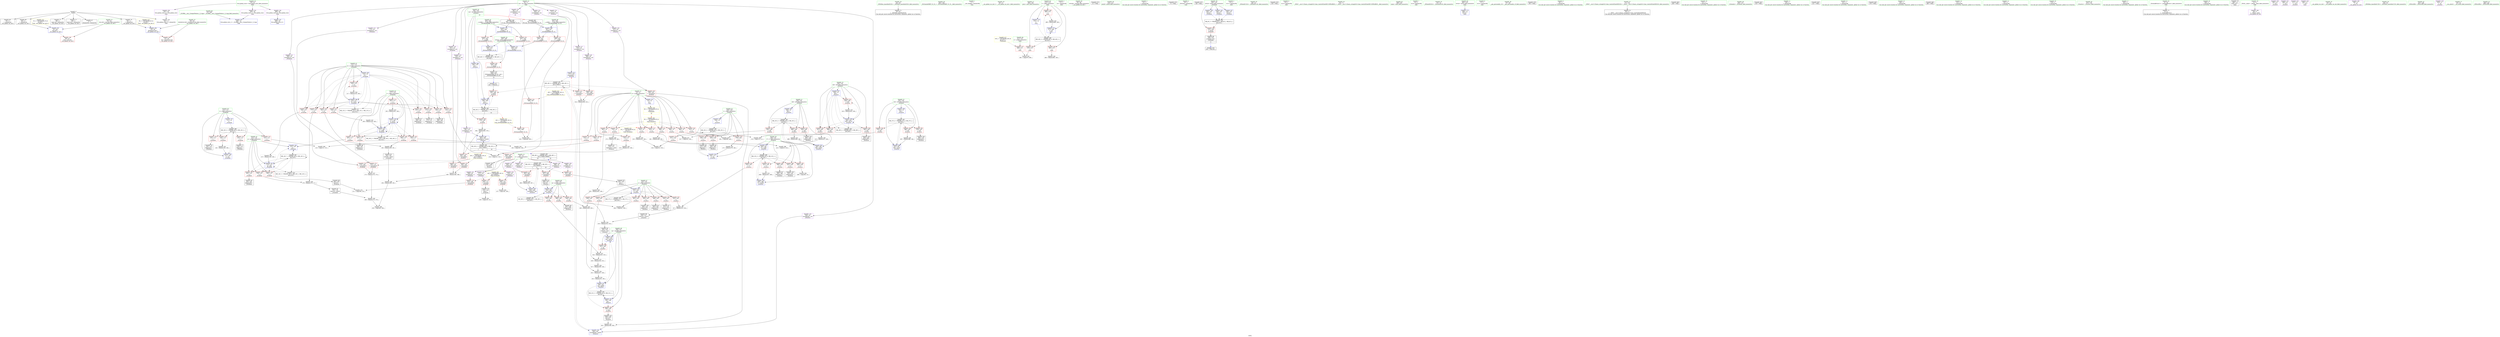 digraph "SVFG" {
	label="SVFG";

	Node0x55fe90b4dd50 [shape=record,color=grey,label="{NodeID: 0\nNullPtr}"];
	Node0x55fe90b4dd50 -> Node0x55fe90b71680[style=solid];
	Node0x55fe90b4dd50 -> Node0x55fe90b71780[style=solid];
	Node0x55fe90b4dd50 -> Node0x55fe90b71850[style=solid];
	Node0x55fe90b4dd50 -> Node0x55fe90b71920[style=solid];
	Node0x55fe90b4dd50 -> Node0x55fe90b719f0[style=solid];
	Node0x55fe90b4dd50 -> Node0x55fe90b71ac0[style=solid];
	Node0x55fe90b4dd50 -> Node0x55fe90b7d030[style=solid];
	Node0x55fe90b85340 [shape=record,color=grey,label="{NodeID: 360\n123 = cmp(121, 122, )\n}"];
	Node0x55fe90b73070 [shape=record,color=red,label="{NodeID: 194\n335\<--232\n\<--j\n_Z5solvev\n}"];
	Node0x55fe90b73070 -> Node0x55fe90b6f8e0[style=solid];
	Node0x55fe90b701d0 [shape=record,color=purple,label="{NodeID: 111\n169\<--16\narrayidx14\<--res\n_Z5checkv\n}"];
	Node0x55fe90b701d0 -> Node0x55fe90b77ee0[style=solid];
	Node0x55fe90b6e3b0 [shape=record,color=green,label="{NodeID: 28\n43\<--49\n_ZNSt8ios_base4InitD1Ev\<--_ZNSt8ios_base4InitD1Ev_field_insensitive\n}"];
	Node0x55fe90b6e3b0 -> Node0x55fe90b71d60[style=solid];
	Node0x55fe90b7a590 [shape=record,color=black,label="{NodeID: 388\nMR_10V_3 = PHI(MR_10V_4, MR_10V_2, )\npts\{112 \}\n}"];
	Node0x55fe90b7a590 -> Node0x55fe90b76c30[style=dashed];
	Node0x55fe90b7a590 -> Node0x55fe90b76d00[style=dashed];
	Node0x55fe90b7a590 -> Node0x55fe90b76dd0[style=dashed];
	Node0x55fe90b7a590 -> Node0x55fe90b76ea0[style=dashed];
	Node0x55fe90b7a590 -> Node0x55fe90b7d470[style=dashed];
	Node0x55fe90b74730 [shape=record,color=red,label="{NodeID: 222\n456\<--441\n\<--__a.addr\n_ZSt3minIxERKT_S2_S2_\n}"];
	Node0x55fe90b74730 -> Node0x55fe90b7ef40[style=solid];
	Node0x55fe90b76270 [shape=record,color=red,label="{NodeID: 139\n164\<--13\n\<--n\n_Z5checkv\n}"];
	Node0x55fe90b76270 -> Node0x55fe90b851c0[style=solid];
	Node0x55fe90b70ca0 [shape=record,color=green,label="{NodeID: 56\n363\<--364\n_ZSt3minIxERKT_S2_S2_\<--_ZSt3minIxERKT_S2_S2__field_insensitive\n}"];
	Node0x55fe90b9f550 [shape=record,color=yellow,style=double,label="{NodeID: 416\n6V_1 = ENCHI(MR_6V_0)\npts\{15 \}\nFun[main]|{<s0>18}}"];
	Node0x55fe90b9f550:s0 -> Node0x55fe90b9dd90[style=dashed,color=red];
	Node0x55fe90b82ac0 [shape=record,color=grey,label="{NodeID: 333\n281 = Binary(280, 282, )\n}"];
	Node0x55fe90b82ac0 -> Node0x55fe90b7df00[style=solid];
	Node0x55fe90b7dd60 [shape=record,color=blue,label="{NodeID: 250\n228\<--271\ni\<--inc\n_Z5solvev\n}"];
	Node0x55fe90b7dd60 -> Node0x55fe90b9bf60[style=dashed];
	Node0x55fe90b77930 [shape=record,color=red,label="{NodeID: 167\n163\<--117\n\<--j\n_Z5checkv\n}"];
	Node0x55fe90b77930 -> Node0x55fe90b851c0[style=solid];
	Node0x55fe90b72510 [shape=record,color=black,label="{NodeID: 84\n186\<--185\nidxprom22\<--\n_Z5checkv\n}"];
	Node0x55fe90b6c660 [shape=record,color=green,label="{NodeID: 1\n7\<--1\n__dso_handle\<--dummyObj\nGlob }"];
	Node0x55fe90b854c0 [shape=record,color=grey,label="{NodeID: 361\n130 = cmp(129, 131, )\n}"];
	Node0x55fe90b73140 [shape=record,color=red,label="{NodeID: 195\n306\<--234\n\<--nj\n_Z5solvev\n}"];
	Node0x55fe90b73140 -> Node0x55fe90b6f5a0[style=solid];
	Node0x55fe90b702a0 [shape=record,color=purple,label="{NodeID: 112\n173\<--16\narrayidx16\<--res\n_Z5checkv\n}"];
	Node0x55fe90b702a0 -> Node0x55fe90b77fb0[style=solid];
	Node0x55fe90b6e4b0 [shape=record,color=green,label="{NodeID: 29\n56\<--57\n__cxx_global_var_init.1\<--__cxx_global_var_init.1_field_insensitive\n}"];
	Node0x55fe90b7aa90 [shape=record,color=black,label="{NodeID: 389\nMR_25V_3 = PHI(MR_25V_4, MR_25V_2, )\npts\{231 \}\n}"];
	Node0x55fe90b7aa90 -> Node0x55fe90b78630[style=dashed];
	Node0x55fe90b7aa90 -> Node0x55fe90b78700[style=dashed];
	Node0x55fe90b7aa90 -> Node0x55fe90b787d0[style=dashed];
	Node0x55fe90b7aa90 -> Node0x55fe90b788a0[style=dashed];
	Node0x55fe90b7aa90 -> Node0x55fe90b78970[style=dashed];
	Node0x55fe90b7aa90 -> Node0x55fe90b7e4b0[style=dashed];
	Node0x55fe90b74800 [shape=record,color=red,label="{NodeID: 223\n447\<--443\n\<--__b.addr\n_ZSt3minIxERKT_S2_S2_\n}"];
	Node0x55fe90b74800 -> Node0x55fe90b749a0[style=solid];
	Node0x55fe90b76340 [shape=record,color=red,label="{NodeID: 140\n252\<--13\n\<--n\n_Z5solvev\n}"];
	Node0x55fe90b76340 -> Node0x55fe90b84440[style=solid];
	Node0x55fe90b70da0 [shape=record,color=green,label="{NodeID: 57\n394\<--395\nputs\<--puts_field_insensitive\n}"];
	Node0x55fe90b9f630 [shape=record,color=yellow,style=double,label="{NodeID: 417\n54V_1 = ENCHI(MR_54V_0)\npts\{472 \}\nFun[main]}"];
	Node0x55fe90b9f630 -> Node0x55fe90b74b40[style=dashed];
	Node0x55fe90b82c40 [shape=record,color=grey,label="{NodeID: 334\n331 = Binary(327, 330, )\n}"];
	Node0x55fe90b82c40 -> Node0x55fe90b82dc0[style=solid];
	Node0x55fe90b7de30 [shape=record,color=blue,label="{NodeID: 251\n277\<--279\narrayidx6\<--\n_Z5solvev\n}"];
	Node0x55fe90b7de30 -> Node0x55fe90b9b560[style=dashed];
	Node0x55fe90b77a00 [shape=record,color=red,label="{NodeID: 168\n167\<--117\n\<--j\n_Z5checkv\n}"];
	Node0x55fe90b77a00 -> Node0x55fe90b721d0[style=solid];
	Node0x55fe90b725e0 [shape=record,color=black,label="{NodeID: 85\n193\<--192\nconv26\<--sub25\n_Z5checkv\n}"];
	Node0x55fe90b725e0 -> Node0x55fe90b84140[style=solid];
	Node0x55fe90b6c6f0 [shape=record,color=green,label="{NodeID: 2\n11\<--1\n.str\<--dummyObj\nGlob }"];
	Node0x55fe90b85640 [shape=record,color=grey,label="{NodeID: 362\n481 = cmp(479, 480, )\n}"];
	Node0x55fe90b73210 [shape=record,color=red,label="{NodeID: 196\n323\<--234\n\<--nj\n_Z5solvev\n}"];
	Node0x55fe90b73210 -> Node0x55fe90b81a40[style=solid];
	Node0x55fe90b70370 [shape=record,color=purple,label="{NodeID: 113\n183\<--16\narrayidx21\<--res\n_Z5checkv\n}"];
	Node0x55fe90b70370 -> Node0x55fe90b78080[style=solid];
	Node0x55fe90b6e5b0 [shape=record,color=green,label="{NodeID: 30\n59\<--60\nref.tmp\<--ref.tmp_field_insensitive\n__cxx_global_var_init.1\n}"];
	Node0x55fe907588c0 [shape=record,color=black,label="{NodeID: 473\n41 = PHI()\n}"];
	Node0x55fe90b7ab80 [shape=record,color=black,label="{NodeID: 390\nMR_27V_2 = PHI(MR_27V_3, MR_27V_1, )\npts\{233 \}\n}"];
	Node0x55fe90b7ab80 -> Node0x55fe90b7dfd0[style=dashed];
	Node0x55fe90b748d0 [shape=record,color=red,label="{NodeID: 224\n453\<--443\n\<--__b.addr\n_ZSt3minIxERKT_S2_S2_\n}"];
	Node0x55fe90b748d0 -> Node0x55fe90b7ee70[style=solid];
	Node0x55fe90b76410 [shape=record,color=red,label="{NodeID: 141\n274\<--13\n\<--n\n_Z5solvev\n}"];
	Node0x55fe90b76410 -> Node0x55fe90b83540[style=solid];
	Node0x55fe90b70ea0 [shape=record,color=green,label="{NodeID: 58\n410\<--411\nprintf\<--printf_field_insensitive\n}"];
	Node0x55fe90b82dc0 [shape=record,color=grey,label="{NodeID: 335\n332 = Binary(331, 282, )\n}"];
	Node0x55fe90b82dc0 -> Node0x55fe90b7e310[style=solid];
	Node0x55fe90b7df00 [shape=record,color=blue,label="{NodeID: 252\n230\<--281\ni7\<--sub8\n_Z5solvev\n}"];
	Node0x55fe90b7df00 -> Node0x55fe90b7aa90[style=dashed];
	Node0x55fe90b77ad0 [shape=record,color=red,label="{NodeID: 169\n190\<--117\n\<--j\n_Z5checkv\n}"];
	Node0x55fe90b77ad0 -> Node0x55fe90b842c0[style=solid];
	Node0x55fe90b726b0 [shape=record,color=black,label="{NodeID: 86\n206\<--205\nconv34\<--\n_Z5checkv\n}"];
	Node0x55fe90b726b0 -> Node0x55fe90b86240[style=solid];
	Node0x55fe90b6c780 [shape=record,color=green,label="{NodeID: 3\n14\<--1\n\<--dummyObj\nCan only get source location for instruction, argument, global var or function.}"];
	Node0x55fe90b857c0 [shape=record,color=grey,label="{NodeID: 363\n304 = cmp(301, 303, )\n}"];
	Node0x55fe90b732e0 [shape=record,color=red,label="{NodeID: 197\n328\<--234\n\<--nj\n_Z5solvev\n}"];
	Node0x55fe90b732e0 -> Node0x55fe90b81ec0[style=solid];
	Node0x55fe90b70440 [shape=record,color=purple,label="{NodeID: 114\n187\<--16\narrayidx23\<--res\n_Z5checkv\n}"];
	Node0x55fe90b70440 -> Node0x55fe90b78150[style=solid];
	Node0x55fe90b6e680 [shape=record,color=green,label="{NodeID: 31\n61\<--62\nexn.slot\<--exn.slot_field_insensitive\n__cxx_global_var_init.1\n}"];
	Node0x55fe90b6e680 -> Node0x55fe90b769c0[style=solid];
	Node0x55fe90b6e680 -> Node0x55fe90b7d130[style=solid];
	Node0x55fe90bb6870 [shape=record,color=black,label="{NodeID: 474\n75 = PHI()\n}"];
	Node0x55fe90b7ac70 [shape=record,color=black,label="{NodeID: 391\nMR_29V_2 = PHI(MR_29V_3, MR_29V_1, )\npts\{235 \}\n}"];
	Node0x55fe90b7ac70 -> Node0x55fe90b7e0a0[style=dashed];
	Node0x55fe90b749a0 [shape=record,color=red,label="{NodeID: 225\n448\<--447\n\<--\n_ZSt3minIxERKT_S2_S2_\n}"];
	Node0x55fe90b749a0 -> Node0x55fe90b85ac0[style=solid];
	Node0x55fe90b764e0 [shape=record,color=red,label="{NodeID: 142\n280\<--13\n\<--n\n_Z5solvev\n}"];
	Node0x55fe90b764e0 -> Node0x55fe90b82ac0[style=solid];
	Node0x55fe90b70fa0 [shape=record,color=green,label="{NodeID: 59\n439\<--440\nretval\<--retval_field_insensitive\n_ZSt3minIxERKT_S2_S2_\n}"];
	Node0x55fe90b70fa0 -> Node0x55fe90b74590[style=solid];
	Node0x55fe90b70fa0 -> Node0x55fe90b7ee70[style=solid];
	Node0x55fe90b70fa0 -> Node0x55fe90b7ef40[style=solid];
	Node0x55fe90b82f40 [shape=record,color=grey,label="{NodeID: 336\n303 = Binary(302, 146, )\n}"];
	Node0x55fe90b82f40 -> Node0x55fe90b857c0[style=solid];
	Node0x55fe90b7dfd0 [shape=record,color=blue,label="{NodeID: 253\n232\<--292\nj\<--conv\n_Z5solvev\n}"];
	Node0x55fe90b7dfd0 -> Node0x55fe90b78a40[style=dashed];
	Node0x55fe90b7dfd0 -> Node0x55fe90b78b10[style=dashed];
	Node0x55fe90b7dfd0 -> Node0x55fe90b78be0[style=dashed];
	Node0x55fe90b7dfd0 -> Node0x55fe90b78cb0[style=dashed];
	Node0x55fe90b7dfd0 -> Node0x55fe90b72ed0[style=dashed];
	Node0x55fe90b7dfd0 -> Node0x55fe90b72fa0[style=dashed];
	Node0x55fe90b7dfd0 -> Node0x55fe90b73070[style=dashed];
	Node0x55fe90b7dfd0 -> Node0x55fe90b7ab80[style=dashed];
	Node0x55fe90b77ba0 [shape=record,color=red,label="{NodeID: 170\n197\<--117\n\<--j\n_Z5checkv\n}"];
	Node0x55fe90b77ba0 -> Node0x55fe90b7d7b0[style=solid];
	Node0x55fe90b72780 [shape=record,color=black,label="{NodeID: 87\n208\<--207\nidxprom35\<--\n_Z5checkv\n}"];
	Node0x55fe90b6c810 [shape=record,color=green,label="{NodeID: 4\n20\<--1\n_ZSt3cin\<--dummyObj\nGlob }"];
	Node0x55fe90b85940 [shape=record,color=grey,label="{NodeID: 364\n286 = cmp(285, 14, )\n}"];
	Node0x55fe90b733b0 [shape=record,color=red,label="{NodeID: 198\n322\<--236\n\<--up\n_Z5solvev\n}"];
	Node0x55fe90b733b0 -> Node0x55fe90b81a40[style=solid];
	Node0x55fe90b70510 [shape=record,color=purple,label="{NodeID: 115\n277\<--16\narrayidx6\<--res\n_Z5solvev\n}"];
	Node0x55fe90b70510 -> Node0x55fe90b7de30[style=solid];
	Node0x55fe90b6e750 [shape=record,color=green,label="{NodeID: 32\n63\<--64\nehselector.slot\<--ehselector.slot_field_insensitive\n__cxx_global_var_init.1\n}"];
	Node0x55fe90b6e750 -> Node0x55fe90b76a90[style=solid];
	Node0x55fe90b6e750 -> Node0x55fe90b7d200[style=solid];
	Node0x55fe90bb6970 [shape=record,color=black,label="{NodeID: 475\n246 = PHI()\n}"];
	Node0x55fe90b9b090 [shape=record,color=black,label="{NodeID: 392\nMR_31V_2 = PHI(MR_31V_6, MR_31V_1, )\npts\{237 \}\n}"];
	Node0x55fe90b9b090 -> Node0x55fe90b7e170[style=dashed];
	Node0x55fe90b74a70 [shape=record,color=red,label="{NodeID: 226\n450\<--449\n\<--\n_ZSt3minIxERKT_S2_S2_\n}"];
	Node0x55fe90b74a70 -> Node0x55fe90b85ac0[style=solid];
	Node0x55fe90b765b0 [shape=record,color=red,label="{NodeID: 143\n302\<--13\n\<--n\n_Z5solvev\n}"];
	Node0x55fe90b765b0 -> Node0x55fe90b82f40[style=solid];
	Node0x55fe90b71070 [shape=record,color=green,label="{NodeID: 60\n441\<--442\n__a.addr\<--__a.addr_field_insensitive\n_ZSt3minIxERKT_S2_S2_\n}"];
	Node0x55fe90b71070 -> Node0x55fe90b74660[style=solid];
	Node0x55fe90b71070 -> Node0x55fe90b74730[style=solid];
	Node0x55fe90b71070 -> Node0x55fe90b7ecd0[style=solid];
	Node0x55fe90b830c0 [shape=record,color=grey,label="{NodeID: 337\n175 = Binary(170, 174, )\n}"];
	Node0x55fe90b830c0 -> Node0x55fe90b83cc0[style=solid];
	Node0x55fe90b7e0a0 [shape=record,color=blue,label="{NodeID: 254\n234\<--298\nnj\<--conv16\n_Z5solvev\n}"];
	Node0x55fe90b7e0a0 -> Node0x55fe90b73140[style=dashed];
	Node0x55fe90b7e0a0 -> Node0x55fe90b73210[style=dashed];
	Node0x55fe90b7e0a0 -> Node0x55fe90b732e0[style=dashed];
	Node0x55fe90b7e0a0 -> Node0x55fe90b7ac70[style=dashed];
	Node0x55fe90b77c70 [shape=record,color=red,label="{NodeID: 171\n201\<--117\n\<--j\n_Z5checkv\n}"];
	Node0x55fe90b77c70 -> Node0x55fe90b848c0[style=solid];
	Node0x55fe90b72850 [shape=record,color=black,label="{NodeID: 88\n108\<--223\n_Z5checkv_ret\<--\n_Z5checkv\n|{<s0>11}}"];
	Node0x55fe90b72850:s0 -> Node0x55fe90bb6d60[style=solid,color=blue];
	Node0x55fe90b6d050 [shape=record,color=green,label="{NodeID: 5\n21\<--1\n.str.2\<--dummyObj\nGlob }"];
	Node0x55fe90b85ac0 [shape=record,color=grey,label="{NodeID: 365\n451 = cmp(448, 450, )\n}"];
	Node0x55fe90b73480 [shape=record,color=red,label="{NodeID: 199\n339\<--236\n\<--up\n_Z5solvev\n}"];
	Node0x55fe90b73480 -> Node0x55fe90b6f9b0[style=solid];
	Node0x55fe90b74f30 [shape=record,color=purple,label="{NodeID: 116\n308\<--16\narrayidx20\<--res\n_Z5solvev\n}"];
	Node0x55fe90b74f30 -> Node0x55fe90b740b0[style=solid];
	Node0x55fe90b6e820 [shape=record,color=green,label="{NodeID: 33\n66\<--67\n_ZNSaIcEC1Ev\<--_ZNSaIcEC1Ev_field_insensitive\n}"];
	Node0x55fe90bb6a70 [shape=record,color=black,label="{NodeID: 476\n259 = PHI()\n}"];
	Node0x55fe90b9b560 [shape=record,color=black,label="{NodeID: 393\nMR_18V_3 = PHI(MR_18V_4, MR_18V_2, )\npts\{170000 \}\n|{|<s6>10}}"];
	Node0x55fe90b9b560 -> Node0x55fe90b740b0[style=dashed];
	Node0x55fe90b9b560 -> Node0x55fe90b74180[style=dashed];
	Node0x55fe90b9b560 -> Node0x55fe90b74250[style=dashed];
	Node0x55fe90b9b560 -> Node0x55fe90b74320[style=dashed];
	Node0x55fe90b9b560 -> Node0x55fe90b7e3e0[style=dashed];
	Node0x55fe90b9b560 -> Node0x55fe90b9ce60[style=dashed];
	Node0x55fe90b9b560:s6 -> Node0x55fe90b9faf0[style=dashed,color=red];
	Node0x55fe90b74b40 [shape=record,color=red,label="{NodeID: 227\n480\<--471\n\<--n\nmain\n}"];
	Node0x55fe90b74b40 -> Node0x55fe90b85640[style=solid];
	Node0x55fe90b76680 [shape=record,color=red,label="{NodeID: 144\n356\<--13\n\<--n\n_Z5solvev\n}"];
	Node0x55fe90b76680 -> Node0x55fe90b84ec0[style=solid];
	Node0x55fe90b71140 [shape=record,color=green,label="{NodeID: 61\n443\<--444\n__b.addr\<--__b.addr_field_insensitive\n_ZSt3minIxERKT_S2_S2_\n}"];
	Node0x55fe90b71140 -> Node0x55fe90b74800[style=solid];
	Node0x55fe90b71140 -> Node0x55fe90b748d0[style=solid];
	Node0x55fe90b71140 -> Node0x55fe90b7eda0[style=solid];
	Node0x55fe90b83240 [shape=record,color=grey,label="{NodeID: 338\n484 = Binary(483, 146, )\n}"];
	Node0x55fe90b7e170 [shape=record,color=blue,label="{NodeID: 255\n236\<--146\nup\<--\n_Z5solvev\n}"];
	Node0x55fe90b7e170 -> Node0x55fe90b73480[style=dashed];
	Node0x55fe90b7e170 -> Node0x55fe90b7e240[style=dashed];
	Node0x55fe90b7e170 -> Node0x55fe90b9b090[style=dashed];
	Node0x55fe90b77d40 [shape=record,color=red,label="{NodeID: 172\n128\<--127\n\<--arrayidx\n_Z5checkv\n}"];
	Node0x55fe90b77d40 -> Node0x55fe90b72030[style=solid];
	Node0x55fe90b72920 [shape=record,color=black,label="{NodeID: 89\n257\<--256\nidxprom\<--\n_Z5solvev\n}"];
	Node0x55fe90b6d0e0 [shape=record,color=green,label="{NodeID: 6\n23\<--1\n.str.3\<--dummyObj\nGlob }"];
	Node0x55fe90b85c40 [shape=record,color=grey,label="{NodeID: 366\n415 = cmp(413, 414, )\n}"];
	Node0x55fe90b73550 [shape=record,color=red,label="{NodeID: 200\n378\<--238\n\<--sm\n_Z5solvev\n}"];
	Node0x55fe90b73550 -> Node0x55fe90b836c0[style=solid];
	Node0x55fe90b75000 [shape=record,color=purple,label="{NodeID: 117\n312\<--16\narrayidx22\<--res\n_Z5solvev\n}"];
	Node0x55fe90b75000 -> Node0x55fe90b74180[style=solid];
	Node0x55fe90b6e920 [shape=record,color=green,label="{NodeID: 34\n70\<--71\n_ZNSt7__cxx1112basic_stringIcSt11char_traitsIcESaIcEEC1EPKcRKS3_\<--_ZNSt7__cxx1112basic_stringIcSt11char_traitsIcESaIcEEC1EPKcRKS3__field_insensitive\n}"];
	Node0x55fe90bb6b70 [shape=record,color=black,label="{NodeID: 477\n362 = PHI(436, )\n}"];
	Node0x55fe90bb6b70 -> Node0x55fe90b74320[style=solid];
	Node0x55fe90b9ba60 [shape=record,color=black,label="{NodeID: 394\nMR_39V_5 = PHI(MR_39V_3, MR_39V_1, )\npts\{245 \}\n}"];
	Node0x55fe90b74c10 [shape=record,color=red,label="{NodeID: 228\n479\<--473\n\<--i\nmain\n}"];
	Node0x55fe90b74c10 -> Node0x55fe90b85640[style=solid];
	Node0x55fe90b76750 [shape=record,color=red,label="{NodeID: 145\n375\<--13\n\<--n\n_Z5solvev\n}"];
	Node0x55fe90b76750 -> Node0x55fe90b85f40[style=solid];
	Node0x55fe90b71210 [shape=record,color=green,label="{NodeID: 62\n466\<--467\nmain\<--main_field_insensitive\n}"];
	Node0x55fe90b9faf0 [shape=record,color=yellow,style=double,label="{NodeID: 422\n18V_1 = ENCHI(MR_18V_0)\npts\{170000 \}\nFun[_ZSt3minIxERKT_S2_S2_]}"];
	Node0x55fe90b9faf0 -> Node0x55fe90b749a0[style=dashed];
	Node0x55fe90b833c0 [shape=record,color=grey,label="{NodeID: 339\n387 = Binary(386, 146, )\n}"];
	Node0x55fe90b833c0 -> Node0x55fe90b7ea60[style=solid];
	Node0x55fe90b7e240 [shape=record,color=blue,label="{NodeID: 256\n236\<--320\nup\<--conv26\n_Z5solvev\n}"];
	Node0x55fe90b7e240 -> Node0x55fe90b733b0[style=dashed];
	Node0x55fe90b7e240 -> Node0x55fe90b7e310[style=dashed];
	Node0x55fe90b77e10 [shape=record,color=red,label="{NodeID: 173\n136\<--135\n\<--arrayidx3\n_Z5checkv\n}"];
	Node0x55fe90b77e10 -> Node0x55fe90b85040[style=solid];
	Node0x55fe90b729f0 [shape=record,color=black,label="{NodeID: 90\n263\<--262\nidxprom2\<--\n_Z5solvev\n}"];
	Node0x55fe90b6d170 [shape=record,color=green,label="{NodeID: 7\n25\<--1\n.str.4\<--dummyObj\nGlob }"];
	Node0x55fe90b85dc0 [shape=record,color=grey,label="{NodeID: 367\n401 = cmp(399, 400, )\n}"];
	Node0x55fe90b73620 [shape=record,color=red,label="{NodeID: 201\n355\<--240\n\<--i40\n_Z5solvev\n}"];
	Node0x55fe90b73620 -> Node0x55fe90b84ec0[style=solid];
	Node0x55fe90b750d0 [shape=record,color=purple,label="{NodeID: 118\n337\<--16\narrayidx32\<--res\n_Z5solvev\n}"];
	Node0x55fe90b750d0 -> Node0x55fe90b74250[style=solid];
	Node0x55fe90b6ea20 [shape=record,color=green,label="{NodeID: 35\n73\<--74\n_ZNSaIcED1Ev\<--_ZNSaIcED1Ev_field_insensitive\n}"];
	Node0x55fe90bb6d60 [shape=record,color=black,label="{NodeID: 478\n390 = PHI(108, )\n}"];
	Node0x55fe90b9bf60 [shape=record,color=black,label="{NodeID: 395\nMR_23V_3 = PHI(MR_23V_4, MR_23V_2, )\npts\{229 \}\n}"];
	Node0x55fe90b9bf60 -> Node0x55fe90b782f0[style=dashed];
	Node0x55fe90b9bf60 -> Node0x55fe90b783c0[style=dashed];
	Node0x55fe90b9bf60 -> Node0x55fe90b78490[style=dashed];
	Node0x55fe90b9bf60 -> Node0x55fe90b78560[style=dashed];
	Node0x55fe90b9bf60 -> Node0x55fe90b7dd60[style=dashed];
	Node0x55fe90b74ce0 [shape=record,color=red,label="{NodeID: 229\n483\<--473\n\<--i\nmain\n}"];
	Node0x55fe90b74ce0 -> Node0x55fe90b83240[style=solid];
	Node0x55fe90b76820 [shape=record,color=red,label="{NodeID: 146\n400\<--13\n\<--n\n_Z5solvev\n}"];
	Node0x55fe90b76820 -> Node0x55fe90b85dc0[style=solid];
	Node0x55fe90b71310 [shape=record,color=green,label="{NodeID: 63\n469\<--470\nretval\<--retval_field_insensitive\nmain\n}"];
	Node0x55fe90b71310 -> Node0x55fe90b7f010[style=solid];
	Node0x55fe90b9fbd0 [shape=record,color=yellow,style=double,label="{NodeID: 423\n33V_1 = ENCHI(MR_33V_0)\npts\{239 \}\nFun[_ZSt3minIxERKT_S2_S2_]}"];
	Node0x55fe90b9fbd0 -> Node0x55fe90b74a70[style=dashed];
	Node0x55fe90b83540 [shape=record,color=grey,label="{NodeID: 340\n275 = Binary(274, 146, )\n}"];
	Node0x55fe90b83540 -> Node0x55fe90b72ac0[style=solid];
	Node0x55fe90b7e310 [shape=record,color=blue,label="{NodeID: 257\n236\<--332\nup\<--add30\n_Z5solvev\n}"];
	Node0x55fe90b7e310 -> Node0x55fe90b73480[style=dashed];
	Node0x55fe90b7e310 -> Node0x55fe90b9b090[style=dashed];
	Node0x55fe90b77ee0 [shape=record,color=red,label="{NodeID: 174\n170\<--169\n\<--arrayidx14\n_Z5checkv\n}"];
	Node0x55fe90b77ee0 -> Node0x55fe90b830c0[style=solid];
	Node0x55fe90b72ac0 [shape=record,color=black,label="{NodeID: 91\n276\<--275\nidxprom5\<--sub4\n_Z5solvev\n}"];
	Node0x55fe90b6d200 [shape=record,color=green,label="{NodeID: 8\n27\<--1\n.str.5\<--dummyObj\nGlob }"];
	Node0x55fe90b85f40 [shape=record,color=grey,label="{NodeID: 368\n376 = cmp(374, 375, )\n}"];
	Node0x55fe90b736f0 [shape=record,color=red,label="{NodeID: 202\n359\<--240\n\<--i40\n_Z5solvev\n}"];
	Node0x55fe90b736f0 -> Node0x55fe90b6fb50[style=solid];
	Node0x55fe90b751a0 [shape=record,color=purple,label="{NodeID: 119\n344\<--16\narrayidx36\<--res\n_Z5solvev\n}"];
	Node0x55fe90b751a0 -> Node0x55fe90b7e3e0[style=solid];
	Node0x55fe90b6eb20 [shape=record,color=green,label="{NodeID: 36\n97\<--98\n__gxx_personality_v0\<--__gxx_personality_v0_field_insensitive\n}"];
	Node0x55fe90bb6e30 [shape=record,color=black,label="{NodeID: 479\n393 = PHI()\n}"];
	Node0x55fe90b9c460 [shape=record,color=black,label="{NodeID: 396\nMR_20V_2 = PHI(MR_20V_3, MR_20V_1, )\npts\{190000 \}\n|{|<s4>11|<s5>18}}"];
	Node0x55fe90b9c460 -> Node0x55fe90b73e40[style=dashed];
	Node0x55fe90b9c460 -> Node0x55fe90b73f10[style=dashed];
	Node0x55fe90b9c460 -> Node0x55fe90b73fe0[style=dashed];
	Node0x55fe90b9c460 -> Node0x55fe90b7dc90[style=dashed];
	Node0x55fe90b9c460:s4 -> Node0x55fe90b953e0[style=dashed,color=red];
	Node0x55fe90b9c460:s5 -> Node0x55fe90b9d860[style=dashed,color=blue];
	Node0x55fe90b74db0 [shape=record,color=red,label="{NodeID: 230\n489\<--473\n\<--i\nmain\n}"];
	Node0x55fe90b74db0 -> Node0x55fe90b81d40[style=solid];
	Node0x55fe90b768f0 [shape=record,color=red,label="{NodeID: 147\n414\<--13\n\<--n\n_Z5solvev\n}"];
	Node0x55fe90b768f0 -> Node0x55fe90b85c40[style=solid];
	Node0x55fe90b713e0 [shape=record,color=green,label="{NodeID: 64\n471\<--472\nn\<--n_field_insensitive\nmain\n}"];
	Node0x55fe90b713e0 -> Node0x55fe90b74b40[style=solid];
	Node0x55fe90b836c0 [shape=record,color=grey,label="{NodeID: 341\n383 = Binary(382, 378, )\n}"];
	Node0x55fe90b836c0 -> Node0x55fe90b7e990[style=solid];
	Node0x55fe90b7e3e0 [shape=record,color=blue,label="{NodeID: 258\n344\<--341\narrayidx36\<--sub34\n_Z5solvev\n}"];
	Node0x55fe90b7e3e0 -> Node0x55fe90b9b560[style=dashed];
	Node0x55fe90b77fb0 [shape=record,color=red,label="{NodeID: 175\n174\<--173\n\<--arrayidx16\n_Z5checkv\n}"];
	Node0x55fe90b77fb0 -> Node0x55fe90b830c0[style=solid];
	Node0x55fe90b72b90 [shape=record,color=black,label="{NodeID: 92\n289\<--288\nidxprom12\<--\n_Z5solvev\n}"];
	Node0x55fe90b6d290 [shape=record,color=green,label="{NodeID: 9\n30\<--1\n\<--dummyObj\nCan only get source location for instruction, argument, global var or function.}"];
	Node0x55fe90b860c0 [shape=record,color=grey,label="{NodeID: 369\n195 = cmp(180, 194, )\n}"];
	Node0x55fe90b737c0 [shape=record,color=red,label="{NodeID: 203\n368\<--240\n\<--i40\n_Z5solvev\n}"];
	Node0x55fe90b737c0 -> Node0x55fe90b84740[style=solid];
	Node0x55fe90b75270 [shape=record,color=purple,label="{NodeID: 120\n361\<--16\narrayidx45\<--res\n_Z5solvev\n|{<s0>10}}"];
	Node0x55fe90b75270:s0 -> Node0x55fe90bb7650[style=solid,color=red];
	Node0x55fe90b6ec20 [shape=record,color=green,label="{NodeID: 37\n77\<--103\n_ZNSt7__cxx1112basic_stringIcSt11char_traitsIcESaIcEED1Ev\<--_ZNSt7__cxx1112basic_stringIcSt11char_traitsIcESaIcEED1Ev_field_insensitive\n}"];
	Node0x55fe90b6ec20 -> Node0x55fe90b71e60[style=solid];
	Node0x55fe90bb6f00 [shape=record,color=black,label="{NodeID: 480\n409 = PHI()\n}"];
	Node0x55fe90b9c960 [shape=record,color=black,label="{NodeID: 397\nMR_37V_3 = PHI(MR_37V_4, MR_37V_2, )\npts\{243 \}\n}"];
	Node0x55fe90b9c960 -> Node0x55fe90b73890[style=dashed];
	Node0x55fe90b9c960 -> Node0x55fe90b73960[style=dashed];
	Node0x55fe90b9c960 -> Node0x55fe90b73a30[style=dashed];
	Node0x55fe90b9c960 -> Node0x55fe90b7ea60[style=dashed];
	Node0x55fe90b7cda0 [shape=record,color=blue,label="{NodeID: 231\n13\<--14\nn\<--\nGlob }"];
	Node0x55fe90b7cda0 -> Node0x55fe90b9f550[style=dashed];
	Node0x55fe90b769c0 [shape=record,color=red,label="{NodeID: 148\n86\<--61\nexn\<--exn.slot\n__cxx_global_var_init.1\n}"];
	Node0x55fe90b714b0 [shape=record,color=green,label="{NodeID: 65\n473\<--474\ni\<--i_field_insensitive\nmain\n}"];
	Node0x55fe90b714b0 -> Node0x55fe90b74c10[style=solid];
	Node0x55fe90b714b0 -> Node0x55fe90b74ce0[style=solid];
	Node0x55fe90b714b0 -> Node0x55fe90b74db0[style=solid];
	Node0x55fe90b714b0 -> Node0x55fe90b7f0e0[style=solid];
	Node0x55fe90b714b0 -> Node0x55fe90b7f1b0[style=solid];
	Node0x55fe90b9fd90 [shape=record,color=yellow,style=double,label="{NodeID: 425\n6V_1 = ENCHI(MR_6V_0)\npts\{15 \}\nFun[_Z5checkv]}"];
	Node0x55fe90b9fd90 -> Node0x55fe90b760d0[style=dashed];
	Node0x55fe90b9fd90 -> Node0x55fe90b761a0[style=dashed];
	Node0x55fe90b9fd90 -> Node0x55fe90b76270[style=dashed];
	Node0x55fe90b83840 [shape=record,color=grey,label="{NodeID: 342\n145 = Binary(144, 146, )\n}"];
	Node0x55fe90b83840 -> Node0x55fe90b7d470[style=solid];
	Node0x55fe90b7e4b0 [shape=record,color=blue,label="{NodeID: 259\n230\<--348\ni7\<--dec38\n_Z5solvev\n}"];
	Node0x55fe90b7e4b0 -> Node0x55fe90b7aa90[style=dashed];
	Node0x55fe90b78080 [shape=record,color=red,label="{NodeID: 176\n184\<--183\n\<--arrayidx21\n_Z5checkv\n}"];
	Node0x55fe90b78080 -> Node0x55fe90b845c0[style=solid];
	Node0x55fe90b72c60 [shape=record,color=black,label="{NodeID: 93\n292\<--291\nconv\<--\n_Z5solvev\n}"];
	Node0x55fe90b72c60 -> Node0x55fe90b7dfd0[style=solid];
	Node0x55fe90b6d320 [shape=record,color=green,label="{NodeID: 10\n131\<--1\n\<--dummyObj\nCan only get source location for instruction, argument, global var or function.}"];
	Node0x55fe90b86240 [shape=record,color=grey,label="{NodeID: 370\n211 = cmp(206, 210, )\n}"];
	Node0x55fe90b73890 [shape=record,color=red,label="{NodeID: 204\n374\<--242\n\<--i50\n_Z5solvev\n}"];
	Node0x55fe90b73890 -> Node0x55fe90b85f40[style=solid];
	Node0x55fe90b75340 [shape=record,color=purple,label="{NodeID: 121\n381\<--16\narrayidx55\<--res\n_Z5solvev\n}"];
	Node0x55fe90b75340 -> Node0x55fe90b743f0[style=solid];
	Node0x55fe90b75340 -> Node0x55fe90b7e990[style=solid];
	Node0x55fe90b6ed20 [shape=record,color=green,label="{NodeID: 38\n106\<--107\n_Z5checkv\<--_Z5checkv_field_insensitive\n}"];
	Node0x55fe90bb6fd0 [shape=record,color=black,label="{NodeID: 481\n418 = PHI()\n}"];
	Node0x55fe90b9ce60 [shape=record,color=black,label="{NodeID: 398\nMR_18V_5 = PHI(MR_18V_6, MR_18V_3, )\npts\{170000 \}\n|{|<s3>11|<s4>18}}"];
	Node0x55fe90b9ce60 -> Node0x55fe90b743f0[style=dashed];
	Node0x55fe90b9ce60 -> Node0x55fe90b744c0[style=dashed];
	Node0x55fe90b9ce60 -> Node0x55fe90b7e990[style=dashed];
	Node0x55fe90b9ce60:s3 -> Node0x55fe90b95300[style=dashed,color=red];
	Node0x55fe90b9ce60:s4 -> Node0x55fe90b9d860[style=dashed,color=blue];
	Node0x55fe90b7ce30 [shape=record,color=blue,label="{NodeID: 232\n499\<--30\nllvm.global_ctors_0\<--\nGlob }"];
	Node0x55fe90b76a90 [shape=record,color=red,label="{NodeID: 149\n87\<--63\nsel\<--ehselector.slot\n__cxx_global_var_init.1\n}"];
	Node0x55fe90b71580 [shape=record,color=green,label="{NodeID: 66\n31\<--494\n_GLOBAL__sub_I_SergeyFedorov_2_0.cpp\<--_GLOBAL__sub_I_SergeyFedorov_2_0.cpp_field_insensitive\n}"];
	Node0x55fe90b71580 -> Node0x55fe90b7cf30[style=solid];
	Node0x55fe90b839c0 [shape=record,color=grey,label="{NodeID: 343\n153 = Binary(152, 146, )\n}"];
	Node0x55fe90b839c0 -> Node0x55fe90b86540[style=solid];
	Node0x55fe90b7e580 [shape=record,color=blue,label="{NodeID: 260\n238\<--279\nsm\<--\n_Z5solvev\n}"];
	Node0x55fe90b7e580 -> Node0x55fe90b95870[style=dashed];
	Node0x55fe90b78150 [shape=record,color=red,label="{NodeID: 177\n188\<--187\n\<--arrayidx23\n_Z5checkv\n}"];
	Node0x55fe90b78150 -> Node0x55fe90b845c0[style=solid];
	Node0x55fe90b72d30 [shape=record,color=black,label="{NodeID: 94\n295\<--294\nidxprom14\<--\n_Z5solvev\n}"];
	Node0x55fe90b6d3b0 [shape=record,color=green,label="{NodeID: 11\n138\<--1\n\<--dummyObj\nCan only get source location for instruction, argument, global var or function.}"];
	Node0x55fe90b863c0 [shape=record,color=grey,label="{NodeID: 371\n254 = cmp(251, 253, )\n}"];
	Node0x55fe90b73960 [shape=record,color=red,label="{NodeID: 205\n379\<--242\n\<--i50\n_Z5solvev\n}"];
	Node0x55fe90b73960 -> Node0x55fe90b6fc20[style=solid];
	Node0x55fe90b75410 [shape=record,color=purple,label="{NodeID: 122\n405\<--16\narrayidx68\<--res\n_Z5solvev\n}"];
	Node0x55fe90b75410 -> Node0x55fe90b744c0[style=solid];
	Node0x55fe90b6ee20 [shape=record,color=green,label="{NodeID: 39\n109\<--110\nretval\<--retval_field_insensitive\n_Z5checkv\n}"];
	Node0x55fe90b6ee20 -> Node0x55fe90b76b60[style=solid];
	Node0x55fe90b6ee20 -> Node0x55fe90b7d3a0[style=solid];
	Node0x55fe90b6ee20 -> Node0x55fe90b7d950[style=solid];
	Node0x55fe90b6ee20 -> Node0x55fe90b7daf0[style=solid];
	Node0x55fe90bb70a0 [shape=record,color=black,label="{NodeID: 482\n421 = PHI()\n}"];
	Node0x55fe90b9d360 [shape=record,color=black,label="{NodeID: 399\nMR_56V_3 = PHI(MR_56V_4, MR_56V_2, )\npts\{474 \}\n}"];
	Node0x55fe90b9d360 -> Node0x55fe90b74c10[style=dashed];
	Node0x55fe90b9d360 -> Node0x55fe90b74ce0[style=dashed];
	Node0x55fe90b9d360 -> Node0x55fe90b74db0[style=dashed];
	Node0x55fe90b9d360 -> Node0x55fe90b7f1b0[style=dashed];
	Node0x55fe90b7cf30 [shape=record,color=blue,label="{NodeID: 233\n500\<--31\nllvm.global_ctors_1\<--_GLOBAL__sub_I_SergeyFedorov_2_0.cpp\nGlob }"];
	Node0x55fe90b76b60 [shape=record,color=red,label="{NodeID: 150\n223\<--109\n\<--retval\n_Z5checkv\n}"];
	Node0x55fe90b76b60 -> Node0x55fe90b72850[style=solid];
	Node0x55fe90b71680 [shape=record,color=black,label="{NodeID: 67\n2\<--3\ndummyVal\<--dummyVal\n}"];
	Node0x55fe90b83b40 [shape=record,color=grey,label="{NodeID: 344\n178 = Binary(176, 177, )\n}"];
	Node0x55fe90b83b40 -> Node0x55fe90b72370[style=solid];
	Node0x55fe90b7e650 [shape=record,color=blue,label="{NodeID: 261\n240\<--14\ni40\<--\n_Z5solvev\n}"];
	Node0x55fe90b7e650 -> Node0x55fe90b95960[style=dashed];
	Node0x55fe90b78220 [shape=record,color=red,label="{NodeID: 178\n210\<--209\n\<--arrayidx36\n_Z5checkv\n}"];
	Node0x55fe90b78220 -> Node0x55fe90b86240[style=solid];
	Node0x55fe90b72e00 [shape=record,color=black,label="{NodeID: 95\n298\<--297\nconv16\<--\n_Z5solvev\n}"];
	Node0x55fe90b72e00 -> Node0x55fe90b7e0a0[style=solid];
	Node0x55fe90b6d470 [shape=record,color=green,label="{NodeID: 12\n141\<--1\n\<--dummyObj\nCan only get source location for instruction, argument, global var or function.}"];
	Node0x55fe90b86540 [shape=record,color=grey,label="{NodeID: 372\n154 = cmp(151, 153, )\n}"];
	Node0x55fe90b73a30 [shape=record,color=red,label="{NodeID: 206\n386\<--242\n\<--i50\n_Z5solvev\n}"];
	Node0x55fe90b73a30 -> Node0x55fe90b833c0[style=solid];
	Node0x55fe90b754e0 [shape=record,color=purple,label="{NodeID: 123\n127\<--18\narrayidx\<--a\n_Z5checkv\n}"];
	Node0x55fe90b754e0 -> Node0x55fe90b77d40[style=solid];
	Node0x55fe90b6eef0 [shape=record,color=green,label="{NodeID: 40\n111\<--112\ni\<--i_field_insensitive\n_Z5checkv\n}"];
	Node0x55fe90b6eef0 -> Node0x55fe90b76c30[style=solid];
	Node0x55fe90b6eef0 -> Node0x55fe90b76d00[style=solid];
	Node0x55fe90b6eef0 -> Node0x55fe90b76dd0[style=solid];
	Node0x55fe90b6eef0 -> Node0x55fe90b76ea0[style=solid];
	Node0x55fe90b6eef0 -> Node0x55fe90b7d2d0[style=solid];
	Node0x55fe90b6eef0 -> Node0x55fe90b7d470[style=solid];
	Node0x55fe90bb7170 [shape=record,color=black,label="{NodeID: 483\n476 = PHI()\n}"];
	Node0x55fe90b9d860 [shape=record,color=black,label="{NodeID: 400\nMR_58V_2 = PHI(MR_58V_3, MR_58V_1, )\npts\{170000 190000 \}\n|{<s0>18|<s1>18}}"];
	Node0x55fe90b9d860:s0 -> Node0x55fe90b7de30[style=dashed,color=red];
	Node0x55fe90b9d860:s1 -> Node0x55fe90b9c460[style=dashed,color=red];
	Node0x55fe90b7d030 [shape=record,color=blue, style = dotted,label="{NodeID: 234\n501\<--3\nllvm.global_ctors_2\<--dummyVal\nGlob }"];
	Node0x55fe90b76c30 [shape=record,color=red,label="{NodeID: 151\n121\<--111\n\<--i\n_Z5checkv\n}"];
	Node0x55fe90b76c30 -> Node0x55fe90b85340[style=solid];
	Node0x55fe90b71780 [shape=record,color=black,label="{NodeID: 68\n79\<--3\n\<--dummyVal\n__cxx_global_var_init.1\n}"];
	Node0x55fe90b83cc0 [shape=record,color=grey,label="{NodeID: 345\n180 = Binary(175, 179, )\n}"];
	Node0x55fe90b83cc0 -> Node0x55fe90b860c0[style=solid];
	Node0x55fe90b7e720 [shape=record,color=blue,label="{NodeID: 262\n238\<--365\nsm\<--\n_Z5solvev\n}"];
	Node0x55fe90b7e720 -> Node0x55fe90b95870[style=dashed];
	Node0x55fe90b782f0 [shape=record,color=red,label="{NodeID: 179\n251\<--228\n\<--i\n_Z5solvev\n}"];
	Node0x55fe90b782f0 -> Node0x55fe90b863c0[style=solid];
	Node0x55fe90b6f5a0 [shape=record,color=black,label="{NodeID: 96\n307\<--306\nidxprom19\<--\n_Z5solvev\n}"];
	Node0x55fe90b6d530 [shape=record,color=green,label="{NodeID: 13\n146\<--1\n\<--dummyObj\nCan only get source location for instruction, argument, global var or function.}"];
	Node0x55fe90b73b00 [shape=record,color=red,label="{NodeID: 207\n399\<--244\n\<--i63\n_Z5solvev\n}"];
	Node0x55fe90b73b00 -> Node0x55fe90b85dc0[style=solid];
	Node0x55fe90b755b0 [shape=record,color=purple,label="{NodeID: 124\n135\<--18\narrayidx3\<--a\n_Z5checkv\n}"];
	Node0x55fe90b755b0 -> Node0x55fe90b77e10[style=solid];
	Node0x55fe90b6efc0 [shape=record,color=green,label="{NodeID: 41\n113\<--114\ni5\<--i5_field_insensitive\n_Z5checkv\n}"];
	Node0x55fe90b6efc0 -> Node0x55fe90b76f70[style=solid];
	Node0x55fe90b6efc0 -> Node0x55fe90b77040[style=solid];
	Node0x55fe90b6efc0 -> Node0x55fe90b77110[style=solid];
	Node0x55fe90b6efc0 -> Node0x55fe90b771e0[style=solid];
	Node0x55fe90b6efc0 -> Node0x55fe90b772b0[style=solid];
	Node0x55fe90b6efc0 -> Node0x55fe90b77380[style=solid];
	Node0x55fe90b6efc0 -> Node0x55fe90b77450[style=solid];
	Node0x55fe90b6efc0 -> Node0x55fe90b77520[style=solid];
	Node0x55fe90b6efc0 -> Node0x55fe90b775f0[style=solid];
	Node0x55fe90b6efc0 -> Node0x55fe90b7d540[style=solid];
	Node0x55fe90b6efc0 -> Node0x55fe90b7da20[style=solid];
	Node0x55fe90bb73e0 [shape=record,color=black,label="{NodeID: 484\n486 = PHI()\n}"];
	Node0x55fe90b9dd90 [shape=record,color=yellow,style=double,label="{NodeID: 401\n6V_1 = ENCHI(MR_6V_0)\npts\{15 \}\nFun[_Z5solvev]|{|<s8>11}}"];
	Node0x55fe90b9dd90 -> Node0x55fe90b76340[style=dashed];
	Node0x55fe90b9dd90 -> Node0x55fe90b76410[style=dashed];
	Node0x55fe90b9dd90 -> Node0x55fe90b764e0[style=dashed];
	Node0x55fe90b9dd90 -> Node0x55fe90b765b0[style=dashed];
	Node0x55fe90b9dd90 -> Node0x55fe90b76680[style=dashed];
	Node0x55fe90b9dd90 -> Node0x55fe90b76750[style=dashed];
	Node0x55fe90b9dd90 -> Node0x55fe90b76820[style=dashed];
	Node0x55fe90b9dd90 -> Node0x55fe90b768f0[style=dashed];
	Node0x55fe90b9dd90:s8 -> Node0x55fe90b9fd90[style=dashed,color=red];
	Node0x55fe90b7d130 [shape=record,color=blue,label="{NodeID: 235\n61\<--80\nexn.slot\<--\n__cxx_global_var_init.1\n}"];
	Node0x55fe90b7d130 -> Node0x55fe90b769c0[style=dashed];
	Node0x55fe90b76d00 [shape=record,color=red,label="{NodeID: 152\n125\<--111\n\<--i\n_Z5checkv\n}"];
	Node0x55fe90b76d00 -> Node0x55fe90b71f60[style=solid];
	Node0x55fe90b71850 [shape=record,color=black,label="{NodeID: 69\n80\<--3\n\<--dummyVal\n__cxx_global_var_init.1\n}"];
	Node0x55fe90b71850 -> Node0x55fe90b7d130[style=solid];
	Node0x55fe90b83e40 [shape=record,color=grey,label="{NodeID: 346\n413 = Binary(412, 146, )\n}"];
	Node0x55fe90b83e40 -> Node0x55fe90b85c40[style=solid];
	Node0x55fe90b7e7f0 [shape=record,color=blue,label="{NodeID: 263\n240\<--369\ni40\<--inc48\n_Z5solvev\n}"];
	Node0x55fe90b7e7f0 -> Node0x55fe90b95960[style=dashed];
	Node0x55fe90b783c0 [shape=record,color=red,label="{NodeID: 180\n256\<--228\n\<--i\n_Z5solvev\n}"];
	Node0x55fe90b783c0 -> Node0x55fe90b72920[style=solid];
	Node0x55fe90b6f670 [shape=record,color=black,label="{NodeID: 97\n311\<--310\nidxprom21\<--\n_Z5solvev\n}"];
	Node0x55fe90b6d5f0 [shape=record,color=green,label="{NodeID: 14\n221\<--1\n\<--dummyObj\nCan only get source location for instruction, argument, global var or function.}"];
	Node0x55fe90b73bd0 [shape=record,color=red,label="{NodeID: 208\n403\<--244\n\<--i63\n_Z5solvev\n}"];
	Node0x55fe90b73bd0 -> Node0x55fe90b6fcf0[style=solid];
	Node0x55fe90b75680 [shape=record,color=purple,label="{NodeID: 125\n209\<--18\narrayidx36\<--a\n_Z5checkv\n}"];
	Node0x55fe90b75680 -> Node0x55fe90b78220[style=solid];
	Node0x55fe90b6f090 [shape=record,color=green,label="{NodeID: 42\n115\<--116\np\<--p_field_insensitive\n_Z5checkv\n}"];
	Node0x55fe90b6f090 -> Node0x55fe90b776c0[style=solid];
	Node0x55fe90b6f090 -> Node0x55fe90b77790[style=solid];
	Node0x55fe90b6f090 -> Node0x55fe90b77860[style=solid];
	Node0x55fe90b6f090 -> Node0x55fe90b7d610[style=solid];
	Node0x55fe90b6f090 -> Node0x55fe90b7d7b0[style=solid];
	Node0x55fe90bb74b0 [shape=record,color=black,label="{NodeID: 485\n437 = PHI(238, )\n0th arg _ZSt3minIxERKT_S2_S2_ }"];
	Node0x55fe90bb74b0 -> Node0x55fe90b7ecd0[style=solid];
	Node0x55fe90b7d200 [shape=record,color=blue,label="{NodeID: 236\n63\<--82\nehselector.slot\<--\n__cxx_global_var_init.1\n}"];
	Node0x55fe90b7d200 -> Node0x55fe90b76a90[style=dashed];
	Node0x55fe90b76dd0 [shape=record,color=red,label="{NodeID: 153\n133\<--111\n\<--i\n_Z5checkv\n}"];
	Node0x55fe90b76dd0 -> Node0x55fe90b72100[style=solid];
	Node0x55fe90b71920 [shape=record,color=black,label="{NodeID: 70\n82\<--3\n\<--dummyVal\n__cxx_global_var_init.1\n}"];
	Node0x55fe90b71920 -> Node0x55fe90b7d200[style=solid];
	Node0x55fe90b83fc0 [shape=record,color=grey,label="{NodeID: 347\n341 = Binary(338, 340, )\n}"];
	Node0x55fe90b83fc0 -> Node0x55fe90b7e3e0[style=solid];
	Node0x55fe90b7e8c0 [shape=record,color=blue,label="{NodeID: 264\n242\<--14\ni50\<--\n_Z5solvev\n}"];
	Node0x55fe90b7e8c0 -> Node0x55fe90b9c960[style=dashed];
	Node0x55fe90b78490 [shape=record,color=red,label="{NodeID: 181\n262\<--228\n\<--i\n_Z5solvev\n}"];
	Node0x55fe90b78490 -> Node0x55fe90b729f0[style=solid];
	Node0x55fe90b6f740 [shape=record,color=black,label="{NodeID: 98\n318\<--317\nconv25\<--sub24\n_Z5solvev\n}"];
	Node0x55fe90b6f740 -> Node0x55fe90b82640[style=solid];
	Node0x55fe90b6d6b0 [shape=record,color=green,label="{NodeID: 15\n267\<--1\n\<--dummyObj\nCan only get source location for instruction, argument, global var or function.}"];
	Node0x55fe90b73ca0 [shape=record,color=red,label="{NodeID: 209\n412\<--244\n\<--i63\n_Z5solvev\n}"];
	Node0x55fe90b73ca0 -> Node0x55fe90b83e40[style=solid];
	Node0x55fe90b75750 [shape=record,color=purple,label="{NodeID: 126\n258\<--18\narrayidx\<--a\n_Z5solvev\n}"];
	Node0x55fe90b6f160 [shape=record,color=green,label="{NodeID: 43\n117\<--118\nj\<--j_field_insensitive\n_Z5checkv\n}"];
	Node0x55fe90b6f160 -> Node0x55fe90b77930[style=solid];
	Node0x55fe90b6f160 -> Node0x55fe90b77a00[style=solid];
	Node0x55fe90b6f160 -> Node0x55fe90b77ad0[style=solid];
	Node0x55fe90b6f160 -> Node0x55fe90b77ba0[style=solid];
	Node0x55fe90b6f160 -> Node0x55fe90b77c70[style=solid];
	Node0x55fe90b6f160 -> Node0x55fe90b7d6e0[style=solid];
	Node0x55fe90b6f160 -> Node0x55fe90b7d880[style=solid];
	Node0x55fe90bb7650 [shape=record,color=black,label="{NodeID: 486\n438 = PHI(361, )\n1st arg _ZSt3minIxERKT_S2_S2_ }"];
	Node0x55fe90bb7650 -> Node0x55fe90b7eda0[style=solid];
	Node0x55fe90b7d2d0 [shape=record,color=blue,label="{NodeID: 237\n111\<--14\ni\<--\n_Z5checkv\n}"];
	Node0x55fe90b7d2d0 -> Node0x55fe90b7a590[style=dashed];
	Node0x55fe90b76ea0 [shape=record,color=red,label="{NodeID: 154\n144\<--111\n\<--i\n_Z5checkv\n}"];
	Node0x55fe90b76ea0 -> Node0x55fe90b83840[style=solid];
	Node0x55fe90b719f0 [shape=record,color=black,label="{NodeID: 71\n88\<--3\nlpad.val\<--dummyVal\n__cxx_global_var_init.1\n}"];
	Node0x55fe90b95300 [shape=record,color=yellow,style=double,label="{NodeID: 431\n18V_1 = ENCHI(MR_18V_0)\npts\{170000 \}\nFun[_Z5checkv]}"];
	Node0x55fe90b95300 -> Node0x55fe90b77ee0[style=dashed];
	Node0x55fe90b95300 -> Node0x55fe90b77fb0[style=dashed];
	Node0x55fe90b95300 -> Node0x55fe90b78080[style=dashed];
	Node0x55fe90b95300 -> Node0x55fe90b78150[style=dashed];
	Node0x55fe90b84140 [shape=record,color=grey,label="{NodeID: 348\n194 = Binary(189, 193, )\n}"];
	Node0x55fe90b84140 -> Node0x55fe90b860c0[style=solid];
	Node0x55fe90b7e990 [shape=record,color=blue,label="{NodeID: 265\n381\<--383\narrayidx55\<--sub56\n_Z5solvev\n}"];
	Node0x55fe90b7e990 -> Node0x55fe90b9ce60[style=dashed];
	Node0x55fe90b78560 [shape=record,color=red,label="{NodeID: 182\n270\<--228\n\<--i\n_Z5solvev\n}"];
	Node0x55fe90b78560 -> Node0x55fe90b84bc0[style=solid];
	Node0x55fe90b6f810 [shape=record,color=black,label="{NodeID: 99\n320\<--319\nconv26\<--mul\n_Z5solvev\n}"];
	Node0x55fe90b6f810 -> Node0x55fe90b7e240[style=solid];
	Node0x55fe90b6d7b0 [shape=record,color=green,label="{NodeID: 16\n279\<--1\n\<--dummyObj\nCan only get source location for instruction, argument, global var or function.}"];
	Node0x55fe90b93c60 [shape=record,color=black,label="{NodeID: 376\nMR_8V_3 = PHI(MR_8V_5, MR_8V_2, MR_8V_4, )\npts\{110 \}\n}"];
	Node0x55fe90b93c60 -> Node0x55fe90b76b60[style=dashed];
	Node0x55fe90b73d70 [shape=record,color=red,label="{NodeID: 210\n424\<--244\n\<--i63\n_Z5solvev\n}"];
	Node0x55fe90b73d70 -> Node0x55fe90b824c0[style=solid];
	Node0x55fe90b75820 [shape=record,color=purple,label="{NodeID: 127\n264\<--18\narrayidx3\<--a\n_Z5solvev\n}"];
	Node0x55fe90b75820 -> Node0x55fe90b73e40[style=solid];
	Node0x55fe90b75820 -> Node0x55fe90b7dc90[style=solid];
	Node0x55fe90b6f230 [shape=record,color=green,label="{NodeID: 44\n225\<--226\n_Z5solvev\<--_Z5solvev_field_insensitive\n}"];
	Node0x55fe90b818c0 [shape=record,color=grey,label="{NodeID: 321\n326 = Binary(324, 325, )\n}"];
	Node0x55fe90b818c0 -> Node0x55fe90b82040[style=solid];
	Node0x55fe90b7d3a0 [shape=record,color=blue,label="{NodeID: 238\n109\<--141\nretval\<--\n_Z5checkv\n}"];
	Node0x55fe90b7d3a0 -> Node0x55fe90b93c60[style=dashed];
	Node0x55fe90b76f70 [shape=record,color=red,label="{NodeID: 155\n151\<--113\n\<--i5\n_Z5checkv\n}"];
	Node0x55fe90b76f70 -> Node0x55fe90b86540[style=solid];
	Node0x55fe90b71ac0 [shape=record,color=black,label="{NodeID: 72\n89\<--3\nlpad.val1\<--dummyVal\n__cxx_global_var_init.1\n}"];
	Node0x55fe90b953e0 [shape=record,color=yellow,style=double,label="{NodeID: 432\n20V_1 = ENCHI(MR_20V_0)\npts\{190000 \}\nFun[_Z5checkv]}"];
	Node0x55fe90b953e0 -> Node0x55fe90b77d40[style=dashed];
	Node0x55fe90b953e0 -> Node0x55fe90b77e10[style=dashed];
	Node0x55fe90b953e0 -> Node0x55fe90b78220[style=dashed];
	Node0x55fe90b842c0 [shape=record,color=grey,label="{NodeID: 349\n192 = Binary(190, 191, )\n}"];
	Node0x55fe90b842c0 -> Node0x55fe90b725e0[style=solid];
	Node0x55fe90b7ea60 [shape=record,color=blue,label="{NodeID: 266\n242\<--387\ni50\<--inc58\n_Z5solvev\n}"];
	Node0x55fe90b7ea60 -> Node0x55fe90b9c960[style=dashed];
	Node0x55fe90b78630 [shape=record,color=red,label="{NodeID: 183\n285\<--230\n\<--i7\n_Z5solvev\n}"];
	Node0x55fe90b78630 -> Node0x55fe90b85940[style=solid];
	Node0x55fe90b6f8e0 [shape=record,color=black,label="{NodeID: 100\n336\<--335\nidxprom31\<--\n_Z5solvev\n}"];
	Node0x55fe90b6d8b0 [shape=record,color=green,label="{NodeID: 17\n282\<--1\n\<--dummyObj\nCan only get source location for instruction, argument, global var or function.}"];
	Node0x55fe90b94160 [shape=record,color=black,label="{NodeID: 377\nMR_12V_2 = PHI(MR_12V_4, MR_12V_1, MR_12V_4, )\npts\{114 \}\n}"];
	Node0x55fe90b73e40 [shape=record,color=red,label="{NodeID: 211\n265\<--264\n\<--arrayidx3\n_Z5solvev\n}"];
	Node0x55fe90b73e40 -> Node0x55fe90b84a40[style=solid];
	Node0x55fe90b758f0 [shape=record,color=purple,label="{NodeID: 128\n290\<--18\narrayidx13\<--a\n_Z5solvev\n}"];
	Node0x55fe90b758f0 -> Node0x55fe90b73f10[style=solid];
	Node0x55fe90b6f330 [shape=record,color=green,label="{NodeID: 45\n228\<--229\ni\<--i_field_insensitive\n_Z5solvev\n}"];
	Node0x55fe90b6f330 -> Node0x55fe90b782f0[style=solid];
	Node0x55fe90b6f330 -> Node0x55fe90b783c0[style=solid];
	Node0x55fe90b6f330 -> Node0x55fe90b78490[style=solid];
	Node0x55fe90b6f330 -> Node0x55fe90b78560[style=solid];
	Node0x55fe90b6f330 -> Node0x55fe90b7dbc0[style=solid];
	Node0x55fe90b6f330 -> Node0x55fe90b7dd60[style=solid];
	Node0x55fe90b81a40 [shape=record,color=grey,label="{NodeID: 322\n324 = Binary(322, 323, )\n}"];
	Node0x55fe90b81a40 -> Node0x55fe90b818c0[style=solid];
	Node0x55fe90b7d470 [shape=record,color=blue,label="{NodeID: 239\n111\<--145\ni\<--inc\n_Z5checkv\n}"];
	Node0x55fe90b7d470 -> Node0x55fe90b7a590[style=dashed];
	Node0x55fe90b77040 [shape=record,color=red,label="{NodeID: 156\n156\<--113\n\<--i5\n_Z5checkv\n}"];
	Node0x55fe90b77040 -> Node0x55fe90b82340[style=solid];
	Node0x55fe90b71b90 [shape=record,color=black,label="{NodeID: 73\n9\<--8\n\<--_ZL4taskB5cxx11\nCan only get source location for instruction, argument, global var or function.}"];
	Node0x55fe90b84440 [shape=record,color=grey,label="{NodeID: 350\n253 = Binary(252, 146, )\n}"];
	Node0x55fe90b84440 -> Node0x55fe90b863c0[style=solid];
	Node0x55fe90b7eb30 [shape=record,color=blue,label="{NodeID: 267\n244\<--14\ni63\<--\n_Z5solvev\n}"];
	Node0x55fe90b7eb30 -> Node0x55fe90b73b00[style=dashed];
	Node0x55fe90b7eb30 -> Node0x55fe90b73bd0[style=dashed];
	Node0x55fe90b7eb30 -> Node0x55fe90b73ca0[style=dashed];
	Node0x55fe90b7eb30 -> Node0x55fe90b73d70[style=dashed];
	Node0x55fe90b7eb30 -> Node0x55fe90b7ec00[style=dashed];
	Node0x55fe90b7eb30 -> Node0x55fe90b9ba60[style=dashed];
	Node0x55fe90b78700 [shape=record,color=red,label="{NodeID: 184\n288\<--230\n\<--i7\n_Z5solvev\n}"];
	Node0x55fe90b78700 -> Node0x55fe90b72b90[style=solid];
	Node0x55fe90b6f9b0 [shape=record,color=black,label="{NodeID: 101\n340\<--339\nconv33\<--\n_Z5solvev\n}"];
	Node0x55fe90b6f9b0 -> Node0x55fe90b83fc0[style=solid];
	Node0x55fe90b6d9b0 [shape=record,color=green,label="{NodeID: 18\n349\<--1\n\<--dummyObj\nCan only get source location for instruction, argument, global var or function.}"];
	Node0x55fe90b94660 [shape=record,color=black,label="{NodeID: 378\nMR_14V_2 = PHI(MR_14V_3, MR_14V_1, MR_14V_5, )\npts\{116 \}\n}"];
	Node0x55fe90b73f10 [shape=record,color=red,label="{NodeID: 212\n291\<--290\n\<--arrayidx13\n_Z5solvev\n}"];
	Node0x55fe90b73f10 -> Node0x55fe90b72c60[style=solid];
	Node0x55fe90b759c0 [shape=record,color=purple,label="{NodeID: 129\n296\<--18\narrayidx15\<--a\n_Z5solvev\n}"];
	Node0x55fe90b759c0 -> Node0x55fe90b73fe0[style=solid];
	Node0x55fe90b6f400 [shape=record,color=green,label="{NodeID: 46\n230\<--231\ni7\<--i7_field_insensitive\n_Z5solvev\n}"];
	Node0x55fe90b6f400 -> Node0x55fe90b78630[style=solid];
	Node0x55fe90b6f400 -> Node0x55fe90b78700[style=solid];
	Node0x55fe90b6f400 -> Node0x55fe90b787d0[style=solid];
	Node0x55fe90b6f400 -> Node0x55fe90b788a0[style=solid];
	Node0x55fe90b6f400 -> Node0x55fe90b78970[style=solid];
	Node0x55fe90b6f400 -> Node0x55fe90b7df00[style=solid];
	Node0x55fe90b6f400 -> Node0x55fe90b7e4b0[style=solid];
	Node0x55fe90b81bc0 [shape=record,color=grey,label="{NodeID: 323\n348 = Binary(347, 349, )\n}"];
	Node0x55fe90b81bc0 -> Node0x55fe90b7e4b0[style=solid];
	Node0x55fe90b7d540 [shape=record,color=blue,label="{NodeID: 240\n113\<--14\ni5\<--\n_Z5checkv\n}"];
	Node0x55fe90b7d540 -> Node0x55fe90b76f70[style=dashed];
	Node0x55fe90b7d540 -> Node0x55fe90b77040[style=dashed];
	Node0x55fe90b7d540 -> Node0x55fe90b77110[style=dashed];
	Node0x55fe90b7d540 -> Node0x55fe90b771e0[style=dashed];
	Node0x55fe90b7d540 -> Node0x55fe90b772b0[style=dashed];
	Node0x55fe90b7d540 -> Node0x55fe90b77380[style=dashed];
	Node0x55fe90b7d540 -> Node0x55fe90b77450[style=dashed];
	Node0x55fe90b7d540 -> Node0x55fe90b77520[style=dashed];
	Node0x55fe90b7d540 -> Node0x55fe90b775f0[style=dashed];
	Node0x55fe90b7d540 -> Node0x55fe90b7da20[style=dashed];
	Node0x55fe90b7d540 -> Node0x55fe90b94160[style=dashed];
	Node0x55fe90b77110 [shape=record,color=red,label="{NodeID: 157\n159\<--113\n\<--i5\n_Z5checkv\n}"];
	Node0x55fe90b77110 -> Node0x55fe90b82940[style=solid];
	Node0x55fe90b71c90 [shape=record,color=black,label="{NodeID: 74\n468\<--14\nmain_ret\<--\nmain\n}"];
	Node0x55fe90b845c0 [shape=record,color=grey,label="{NodeID: 351\n189 = Binary(184, 188, )\n}"];
	Node0x55fe90b845c0 -> Node0x55fe90b84140[style=solid];
	Node0x55fe90b7ec00 [shape=record,color=blue,label="{NodeID: 268\n244\<--425\ni63\<--inc79\n_Z5solvev\n}"];
	Node0x55fe90b7ec00 -> Node0x55fe90b73b00[style=dashed];
	Node0x55fe90b7ec00 -> Node0x55fe90b73bd0[style=dashed];
	Node0x55fe90b7ec00 -> Node0x55fe90b73ca0[style=dashed];
	Node0x55fe90b7ec00 -> Node0x55fe90b73d70[style=dashed];
	Node0x55fe90b7ec00 -> Node0x55fe90b7ec00[style=dashed];
	Node0x55fe90b7ec00 -> Node0x55fe90b9ba60[style=dashed];
	Node0x55fe90b787d0 [shape=record,color=red,label="{NodeID: 185\n316\<--230\n\<--i7\n_Z5solvev\n}"];
	Node0x55fe90b787d0 -> Node0x55fe90b827c0[style=solid];
	Node0x55fe90b6fa80 [shape=record,color=black,label="{NodeID: 102\n343\<--342\nidxprom35\<--\n_Z5solvev\n}"];
	Node0x55fe90b6dab0 [shape=record,color=green,label="{NodeID: 19\n4\<--6\n_ZStL8__ioinit\<--_ZStL8__ioinit_field_insensitive\nGlob }"];
	Node0x55fe90b6dab0 -> Node0x55fe90b6ff60[style=solid];
	Node0x55fe90b94b60 [shape=record,color=black,label="{NodeID: 379\nMR_16V_2 = PHI(MR_16V_3, MR_16V_1, MR_16V_5, )\npts\{118 \}\n}"];
	Node0x55fe90b73fe0 [shape=record,color=red,label="{NodeID: 213\n297\<--296\n\<--arrayidx15\n_Z5solvev\n}"];
	Node0x55fe90b73fe0 -> Node0x55fe90b72e00[style=solid];
	Node0x55fe90b75a90 [shape=record,color=purple,label="{NodeID: 130\n392\<--21\n\<--.str.2\n_Z5solvev\n}"];
	Node0x55fe90b6f4d0 [shape=record,color=green,label="{NodeID: 47\n232\<--233\nj\<--j_field_insensitive\n_Z5solvev\n}"];
	Node0x55fe90b6f4d0 -> Node0x55fe90b78a40[style=solid];
	Node0x55fe90b6f4d0 -> Node0x55fe90b78b10[style=solid];
	Node0x55fe90b6f4d0 -> Node0x55fe90b78be0[style=solid];
	Node0x55fe90b6f4d0 -> Node0x55fe90b78cb0[style=solid];
	Node0x55fe90b6f4d0 -> Node0x55fe90b72ed0[style=solid];
	Node0x55fe90b6f4d0 -> Node0x55fe90b72fa0[style=solid];
	Node0x55fe90b6f4d0 -> Node0x55fe90b73070[style=solid];
	Node0x55fe90b6f4d0 -> Node0x55fe90b7dfd0[style=solid];
	Node0x55fe90b81d40 [shape=record,color=grey,label="{NodeID: 324\n490 = Binary(489, 146, )\n}"];
	Node0x55fe90b81d40 -> Node0x55fe90b7f1b0[style=solid];
	Node0x55fe90b7d610 [shape=record,color=blue,label="{NodeID: 241\n115\<--157\np\<--add\n_Z5checkv\n}"];
	Node0x55fe90b7d610 -> Node0x55fe90b776c0[style=dashed];
	Node0x55fe90b7d610 -> Node0x55fe90b77790[style=dashed];
	Node0x55fe90b7d610 -> Node0x55fe90b77860[style=dashed];
	Node0x55fe90b7d610 -> Node0x55fe90b7d610[style=dashed];
	Node0x55fe90b7d610 -> Node0x55fe90b7d7b0[style=dashed];
	Node0x55fe90b7d610 -> Node0x55fe90b94660[style=dashed];
	Node0x55fe90b7d610 -> Node0x55fe90b7a090[style=dashed];
	Node0x55fe90b771e0 [shape=record,color=red,label="{NodeID: 158\n171\<--113\n\<--i5\n_Z5checkv\n}"];
	Node0x55fe90b771e0 -> Node0x55fe90b722a0[style=solid];
	Node0x55fe90b71d60 [shape=record,color=black,label="{NodeID: 75\n42\<--43\n\<--_ZNSt8ios_base4InitD1Ev\nCan only get source location for instruction, argument, global var or function.}"];
	Node0x55fe90b84740 [shape=record,color=grey,label="{NodeID: 352\n369 = Binary(368, 146, )\n}"];
	Node0x55fe90b84740 -> Node0x55fe90b7e7f0[style=solid];
	Node0x55fe90b7ecd0 [shape=record,color=blue,label="{NodeID: 269\n441\<--437\n__a.addr\<--__a\n_ZSt3minIxERKT_S2_S2_\n}"];
	Node0x55fe90b7ecd0 -> Node0x55fe90b74660[style=dashed];
	Node0x55fe90b7ecd0 -> Node0x55fe90b74730[style=dashed];
	Node0x55fe90b788a0 [shape=record,color=red,label="{NodeID: 186\n342\<--230\n\<--i7\n_Z5solvev\n}"];
	Node0x55fe90b788a0 -> Node0x55fe90b6fa80[style=solid];
	Node0x55fe90b6fb50 [shape=record,color=black,label="{NodeID: 103\n360\<--359\nidxprom44\<--\n_Z5solvev\n}"];
	Node0x55fe90b6dbb0 [shape=record,color=green,label="{NodeID: 20\n8\<--10\n_ZL4taskB5cxx11\<--_ZL4taskB5cxx11_field_insensitive\nGlob }"];
	Node0x55fe90b6dbb0 -> Node0x55fe90b71b90[style=solid];
	Node0x55fe90b95870 [shape=record,color=black,label="{NodeID: 380\nMR_33V_3 = PHI(MR_33V_4, MR_33V_2, )\npts\{239 \}\n|{|<s3>10}}"];
	Node0x55fe90b95870 -> Node0x55fe90b73550[style=dashed];
	Node0x55fe90b95870 -> Node0x55fe90b74320[style=dashed];
	Node0x55fe90b95870 -> Node0x55fe90b7e720[style=dashed];
	Node0x55fe90b95870:s3 -> Node0x55fe90b9fbd0[style=dashed,color=red];
	Node0x55fe90b740b0 [shape=record,color=red,label="{NodeID: 214\n309\<--308\n\<--arrayidx20\n_Z5solvev\n}"];
	Node0x55fe90b740b0 -> Node0x55fe90b821c0[style=solid];
	Node0x55fe90b75b60 [shape=record,color=purple,label="{NodeID: 131\n408\<--23\n\<--.str.3\n_Z5solvev\n}"];
	Node0x55fe90b705c0 [shape=record,color=green,label="{NodeID: 48\n234\<--235\nnj\<--nj_field_insensitive\n_Z5solvev\n}"];
	Node0x55fe90b705c0 -> Node0x55fe90b73140[style=solid];
	Node0x55fe90b705c0 -> Node0x55fe90b73210[style=solid];
	Node0x55fe90b705c0 -> Node0x55fe90b732e0[style=solid];
	Node0x55fe90b705c0 -> Node0x55fe90b7e0a0[style=solid];
	Node0x55fe90b81ec0 [shape=record,color=grey,label="{NodeID: 325\n330 = Binary(328, 329, )\n}"];
	Node0x55fe90b81ec0 -> Node0x55fe90b82c40[style=solid];
	Node0x55fe90b7d6e0 [shape=record,color=blue,label="{NodeID: 242\n117\<--160\nj\<--add9\n_Z5checkv\n}"];
	Node0x55fe90b7d6e0 -> Node0x55fe90b77930[style=dashed];
	Node0x55fe90b7d6e0 -> Node0x55fe90b77a00[style=dashed];
	Node0x55fe90b7d6e0 -> Node0x55fe90b77ad0[style=dashed];
	Node0x55fe90b7d6e0 -> Node0x55fe90b77ba0[style=dashed];
	Node0x55fe90b7d6e0 -> Node0x55fe90b77c70[style=dashed];
	Node0x55fe90b7d6e0 -> Node0x55fe90b7d6e0[style=dashed];
	Node0x55fe90b7d6e0 -> Node0x55fe90b7d880[style=dashed];
	Node0x55fe90b7d6e0 -> Node0x55fe90b94b60[style=dashed];
	Node0x55fe90b772b0 [shape=record,color=red,label="{NodeID: 159\n177\<--113\n\<--i5\n_Z5checkv\n}"];
	Node0x55fe90b772b0 -> Node0x55fe90b83b40[style=solid];
	Node0x55fe90b71e60 [shape=record,color=black,label="{NodeID: 76\n76\<--77\n\<--_ZNSt7__cxx1112basic_stringIcSt11char_traitsIcESaIcEED1Ev\nCan only get source location for instruction, argument, global var or function.}"];
	Node0x55fe90b848c0 [shape=record,color=grey,label="{NodeID: 353\n202 = Binary(201, 146, )\n}"];
	Node0x55fe90b848c0 -> Node0x55fe90b7d880[style=solid];
	Node0x55fe90b7eda0 [shape=record,color=blue,label="{NodeID: 270\n443\<--438\n__b.addr\<--__b\n_ZSt3minIxERKT_S2_S2_\n}"];
	Node0x55fe90b7eda0 -> Node0x55fe90b74800[style=dashed];
	Node0x55fe90b7eda0 -> Node0x55fe90b748d0[style=dashed];
	Node0x55fe90b78970 [shape=record,color=red,label="{NodeID: 187\n347\<--230\n\<--i7\n_Z5solvev\n}"];
	Node0x55fe90b78970 -> Node0x55fe90b81bc0[style=solid];
	Node0x55fe90b6fc20 [shape=record,color=black,label="{NodeID: 104\n380\<--379\nidxprom54\<--\n_Z5solvev\n}"];
	Node0x55fe90b6dcb0 [shape=record,color=green,label="{NodeID: 21\n13\<--15\nn\<--n_field_insensitive\nGlob }"];
	Node0x55fe90b6dcb0 -> Node0x55fe90b760d0[style=solid];
	Node0x55fe90b6dcb0 -> Node0x55fe90b761a0[style=solid];
	Node0x55fe90b6dcb0 -> Node0x55fe90b76270[style=solid];
	Node0x55fe90b6dcb0 -> Node0x55fe90b76340[style=solid];
	Node0x55fe90b6dcb0 -> Node0x55fe90b76410[style=solid];
	Node0x55fe90b6dcb0 -> Node0x55fe90b764e0[style=solid];
	Node0x55fe90b6dcb0 -> Node0x55fe90b765b0[style=solid];
	Node0x55fe90b6dcb0 -> Node0x55fe90b76680[style=solid];
	Node0x55fe90b6dcb0 -> Node0x55fe90b76750[style=solid];
	Node0x55fe90b6dcb0 -> Node0x55fe90b76820[style=solid];
	Node0x55fe90b6dcb0 -> Node0x55fe90b768f0[style=solid];
	Node0x55fe90b6dcb0 -> Node0x55fe90b7cda0[style=solid];
	Node0x55fe90b95960 [shape=record,color=black,label="{NodeID: 381\nMR_35V_3 = PHI(MR_35V_4, MR_35V_2, )\npts\{241 \}\n}"];
	Node0x55fe90b95960 -> Node0x55fe90b73620[style=dashed];
	Node0x55fe90b95960 -> Node0x55fe90b736f0[style=dashed];
	Node0x55fe90b95960 -> Node0x55fe90b737c0[style=dashed];
	Node0x55fe90b95960 -> Node0x55fe90b7e7f0[style=dashed];
	Node0x55fe90b74180 [shape=record,color=red,label="{NodeID: 215\n313\<--312\n\<--arrayidx22\n_Z5solvev\n}"];
	Node0x55fe90b74180 -> Node0x55fe90b821c0[style=solid];
	Node0x55fe90b75c30 [shape=record,color=purple,label="{NodeID: 132\n417\<--25\n\<--.str.4\n_Z5solvev\n}"];
	Node0x55fe90b70690 [shape=record,color=green,label="{NodeID: 49\n236\<--237\nup\<--up_field_insensitive\n_Z5solvev\n}"];
	Node0x55fe90b70690 -> Node0x55fe90b733b0[style=solid];
	Node0x55fe90b70690 -> Node0x55fe90b73480[style=solid];
	Node0x55fe90b70690 -> Node0x55fe90b7e170[style=solid];
	Node0x55fe90b70690 -> Node0x55fe90b7e240[style=solid];
	Node0x55fe90b70690 -> Node0x55fe90b7e310[style=solid];
	Node0x55fe90b82040 [shape=record,color=grey,label="{NodeID: 326\n327 = Binary(326, 146, )\n}"];
	Node0x55fe90b82040 -> Node0x55fe90b82c40[style=solid];
	Node0x55fe90b7d7b0 [shape=record,color=blue,label="{NodeID: 243\n115\<--197\np\<--\n_Z5checkv\n}"];
	Node0x55fe90b7d7b0 -> Node0x55fe90b7a090[style=dashed];
	Node0x55fe90b77380 [shape=record,color=red,label="{NodeID: 160\n185\<--113\n\<--i5\n_Z5checkv\n}"];
	Node0x55fe90b77380 -> Node0x55fe90b72510[style=solid];
	Node0x55fe90b71f60 [shape=record,color=black,label="{NodeID: 77\n126\<--125\nidxprom\<--\n_Z5checkv\n}"];
	Node0x55fe90b84a40 [shape=record,color=grey,label="{NodeID: 354\n266 = Binary(265, 267, )\n}"];
	Node0x55fe90b84a40 -> Node0x55fe90b7dc90[style=solid];
	Node0x55fe90b7ee70 [shape=record,color=blue,label="{NodeID: 271\n439\<--453\nretval\<--\n_ZSt3minIxERKT_S2_S2_\n}"];
	Node0x55fe90b7ee70 -> Node0x55fe90b79690[style=dashed];
	Node0x55fe90b78a40 [shape=record,color=red,label="{NodeID: 188\n294\<--232\n\<--j\n_Z5solvev\n}"];
	Node0x55fe90b78a40 -> Node0x55fe90b72d30[style=solid];
	Node0x55fe90b6fcf0 [shape=record,color=black,label="{NodeID: 105\n404\<--403\nidxprom67\<--\n_Z5solvev\n}"];
	Node0x55fe90b6ddb0 [shape=record,color=green,label="{NodeID: 22\n16\<--17\nres\<--res_field_insensitive\nGlob }"];
	Node0x55fe90b6ddb0 -> Node0x55fe90b701d0[style=solid];
	Node0x55fe90b6ddb0 -> Node0x55fe90b702a0[style=solid];
	Node0x55fe90b6ddb0 -> Node0x55fe90b70370[style=solid];
	Node0x55fe90b6ddb0 -> Node0x55fe90b70440[style=solid];
	Node0x55fe90b6ddb0 -> Node0x55fe90b70510[style=solid];
	Node0x55fe90b6ddb0 -> Node0x55fe90b74f30[style=solid];
	Node0x55fe90b6ddb0 -> Node0x55fe90b75000[style=solid];
	Node0x55fe90b6ddb0 -> Node0x55fe90b750d0[style=solid];
	Node0x55fe90b6ddb0 -> Node0x55fe90b751a0[style=solid];
	Node0x55fe90b6ddb0 -> Node0x55fe90b75270[style=solid];
	Node0x55fe90b6ddb0 -> Node0x55fe90b75340[style=solid];
	Node0x55fe90b6ddb0 -> Node0x55fe90b75410[style=solid];
	Node0x55fe90b74250 [shape=record,color=red,label="{NodeID: 216\n338\<--337\n\<--arrayidx32\n_Z5solvev\n}"];
	Node0x55fe90b74250 -> Node0x55fe90b83fc0[style=solid];
	Node0x55fe90b75d00 [shape=record,color=purple,label="{NodeID: 133\n485\<--27\n\<--.str.5\nmain\n}"];
	Node0x55fe90b70760 [shape=record,color=green,label="{NodeID: 50\n238\<--239\nsm\<--sm_field_insensitive\n_Z5solvev\n|{|<s3>10}}"];
	Node0x55fe90b70760 -> Node0x55fe90b73550[style=solid];
	Node0x55fe90b70760 -> Node0x55fe90b7e580[style=solid];
	Node0x55fe90b70760 -> Node0x55fe90b7e720[style=solid];
	Node0x55fe90b70760:s3 -> Node0x55fe90bb74b0[style=solid,color=red];
	Node0x55fe90b821c0 [shape=record,color=grey,label="{NodeID: 327\n314 = Binary(309, 313, )\n}"];
	Node0x55fe90b821c0 -> Node0x55fe90b82640[style=solid];
	Node0x55fe90b7d880 [shape=record,color=blue,label="{NodeID: 244\n117\<--202\nj\<--inc32\n_Z5checkv\n}"];
	Node0x55fe90b7d880 -> Node0x55fe90b77930[style=dashed];
	Node0x55fe90b7d880 -> Node0x55fe90b77a00[style=dashed];
	Node0x55fe90b7d880 -> Node0x55fe90b77ad0[style=dashed];
	Node0x55fe90b7d880 -> Node0x55fe90b77ba0[style=dashed];
	Node0x55fe90b7d880 -> Node0x55fe90b77c70[style=dashed];
	Node0x55fe90b7d880 -> Node0x55fe90b7d6e0[style=dashed];
	Node0x55fe90b7d880 -> Node0x55fe90b7d880[style=dashed];
	Node0x55fe90b7d880 -> Node0x55fe90b94b60[style=dashed];
	Node0x55fe90b77450 [shape=record,color=red,label="{NodeID: 161\n191\<--113\n\<--i5\n_Z5checkv\n}"];
	Node0x55fe90b77450 -> Node0x55fe90b842c0[style=solid];
	Node0x55fe90b72030 [shape=record,color=black,label="{NodeID: 78\n129\<--128\nconv\<--\n_Z5checkv\n}"];
	Node0x55fe90b72030 -> Node0x55fe90b854c0[style=solid];
	Node0x55fe90b84bc0 [shape=record,color=grey,label="{NodeID: 355\n271 = Binary(270, 146, )\n}"];
	Node0x55fe90b84bc0 -> Node0x55fe90b7dd60[style=solid];
	Node0x55fe90b7ef40 [shape=record,color=blue,label="{NodeID: 272\n439\<--456\nretval\<--\n_ZSt3minIxERKT_S2_S2_\n}"];
	Node0x55fe90b7ef40 -> Node0x55fe90b79690[style=dashed];
	Node0x55fe90b78b10 [shape=record,color=red,label="{NodeID: 189\n301\<--232\n\<--j\n_Z5solvev\n}"];
	Node0x55fe90b78b10 -> Node0x55fe90b857c0[style=solid];
	Node0x55fe90b6fdc0 [shape=record,color=black,label="{NodeID: 106\n407\<--406\nconv69\<--\n_Z5solvev\n}"];
	Node0x55fe90b6deb0 [shape=record,color=green,label="{NodeID: 23\n18\<--19\na\<--a_field_insensitive\nGlob }"];
	Node0x55fe90b6deb0 -> Node0x55fe90b754e0[style=solid];
	Node0x55fe90b6deb0 -> Node0x55fe90b755b0[style=solid];
	Node0x55fe90b6deb0 -> Node0x55fe90b75680[style=solid];
	Node0x55fe90b6deb0 -> Node0x55fe90b75750[style=solid];
	Node0x55fe90b6deb0 -> Node0x55fe90b75820[style=solid];
	Node0x55fe90b6deb0 -> Node0x55fe90b758f0[style=solid];
	Node0x55fe90b6deb0 -> Node0x55fe90b759c0[style=solid];
	Node0x55fe90b74320 [shape=record,color=red,label="{NodeID: 217\n365\<--362\n\<--call46\n_Z5solvev\n}"];
	Node0x55fe90b74320 -> Node0x55fe90b7e720[style=solid];
	Node0x55fe90b75dd0 [shape=record,color=purple,label="{NodeID: 134\n499\<--29\nllvm.global_ctors_0\<--llvm.global_ctors\nGlob }"];
	Node0x55fe90b75dd0 -> Node0x55fe90b7ce30[style=solid];
	Node0x55fe90b70830 [shape=record,color=green,label="{NodeID: 51\n240\<--241\ni40\<--i40_field_insensitive\n_Z5solvev\n}"];
	Node0x55fe90b70830 -> Node0x55fe90b73620[style=solid];
	Node0x55fe90b70830 -> Node0x55fe90b736f0[style=solid];
	Node0x55fe90b70830 -> Node0x55fe90b737c0[style=solid];
	Node0x55fe90b70830 -> Node0x55fe90b7e650[style=solid];
	Node0x55fe90b70830 -> Node0x55fe90b7e7f0[style=solid];
	Node0x55fe90b82340 [shape=record,color=grey,label="{NodeID: 328\n157 = Binary(156, 146, )\n}"];
	Node0x55fe90b82340 -> Node0x55fe90b7d610[style=solid];
	Node0x55fe90b7d950 [shape=record,color=blue,label="{NodeID: 245\n109\<--141\nretval\<--\n_Z5checkv\n}"];
	Node0x55fe90b7d950 -> Node0x55fe90b93c60[style=dashed];
	Node0x55fe90b77520 [shape=record,color=red,label="{NodeID: 162\n207\<--113\n\<--i5\n_Z5checkv\n}"];
	Node0x55fe90b77520 -> Node0x55fe90b72780[style=solid];
	Node0x55fe90b72100 [shape=record,color=black,label="{NodeID: 79\n134\<--133\nidxprom2\<--\n_Z5checkv\n}"];
	Node0x55fe90b84d40 [shape=record,color=grey,label="{NodeID: 356\n217 = Binary(216, 146, )\n}"];
	Node0x55fe90b84d40 -> Node0x55fe90b7da20[style=solid];
	Node0x55fe90b7f010 [shape=record,color=blue,label="{NodeID: 273\n469\<--14\nretval\<--\nmain\n}"];
	Node0x55fe90b78be0 [shape=record,color=red,label="{NodeID: 190\n310\<--232\n\<--j\n_Z5solvev\n}"];
	Node0x55fe90b78be0 -> Node0x55fe90b6f670[style=solid];
	Node0x55fe90b6fe90 [shape=record,color=black,label="{NodeID: 107\n436\<--459\n_ZSt3minIxERKT_S2_S2__ret\<--\n_ZSt3minIxERKT_S2_S2_\n|{<s0>10}}"];
	Node0x55fe90b6fe90:s0 -> Node0x55fe90bb6b70[style=solid,color=blue];
	Node0x55fe90b6dfb0 [shape=record,color=green,label="{NodeID: 24\n29\<--33\nllvm.global_ctors\<--llvm.global_ctors_field_insensitive\nGlob }"];
	Node0x55fe90b6dfb0 -> Node0x55fe90b75dd0[style=solid];
	Node0x55fe90b6dfb0 -> Node0x55fe90b75ed0[style=solid];
	Node0x55fe90b6dfb0 -> Node0x55fe90b75fd0[style=solid];
	Node0x55fe90b743f0 [shape=record,color=red,label="{NodeID: 218\n382\<--381\n\<--arrayidx55\n_Z5solvev\n}"];
	Node0x55fe90b743f0 -> Node0x55fe90b836c0[style=solid];
	Node0x55fe90b75ed0 [shape=record,color=purple,label="{NodeID: 135\n500\<--29\nllvm.global_ctors_1\<--llvm.global_ctors\nGlob }"];
	Node0x55fe90b75ed0 -> Node0x55fe90b7cf30[style=solid];
	Node0x55fe90b70900 [shape=record,color=green,label="{NodeID: 52\n242\<--243\ni50\<--i50_field_insensitive\n_Z5solvev\n}"];
	Node0x55fe90b70900 -> Node0x55fe90b73890[style=solid];
	Node0x55fe90b70900 -> Node0x55fe90b73960[style=solid];
	Node0x55fe90b70900 -> Node0x55fe90b73a30[style=solid];
	Node0x55fe90b70900 -> Node0x55fe90b7e8c0[style=solid];
	Node0x55fe90b70900 -> Node0x55fe90b7ea60[style=solid];
	Node0x55fe90b824c0 [shape=record,color=grey,label="{NodeID: 329\n425 = Binary(424, 146, )\n}"];
	Node0x55fe90b824c0 -> Node0x55fe90b7ec00[style=solid];
	Node0x55fe90b7da20 [shape=record,color=blue,label="{NodeID: 246\n113\<--217\ni5\<--inc41\n_Z5checkv\n}"];
	Node0x55fe90b7da20 -> Node0x55fe90b76f70[style=dashed];
	Node0x55fe90b7da20 -> Node0x55fe90b77040[style=dashed];
	Node0x55fe90b7da20 -> Node0x55fe90b77110[style=dashed];
	Node0x55fe90b7da20 -> Node0x55fe90b771e0[style=dashed];
	Node0x55fe90b7da20 -> Node0x55fe90b772b0[style=dashed];
	Node0x55fe90b7da20 -> Node0x55fe90b77380[style=dashed];
	Node0x55fe90b7da20 -> Node0x55fe90b77450[style=dashed];
	Node0x55fe90b7da20 -> Node0x55fe90b77520[style=dashed];
	Node0x55fe90b7da20 -> Node0x55fe90b775f0[style=dashed];
	Node0x55fe90b7da20 -> Node0x55fe90b7da20[style=dashed];
	Node0x55fe90b7da20 -> Node0x55fe90b94160[style=dashed];
	Node0x55fe90b775f0 [shape=record,color=red,label="{NodeID: 163\n216\<--113\n\<--i5\n_Z5checkv\n}"];
	Node0x55fe90b775f0 -> Node0x55fe90b84d40[style=solid];
	Node0x55fe90b721d0 [shape=record,color=black,label="{NodeID: 80\n168\<--167\nidxprom13\<--\n_Z5checkv\n}"];
	Node0x55fe90b84ec0 [shape=record,color=grey,label="{NodeID: 357\n357 = cmp(355, 356, )\n}"];
	Node0x55fe90b7f0e0 [shape=record,color=blue,label="{NodeID: 274\n473\<--14\ni\<--\nmain\n}"];
	Node0x55fe90b7f0e0 -> Node0x55fe90b9d360[style=dashed];
	Node0x55fe90b78cb0 [shape=record,color=red,label="{NodeID: 191\n315\<--232\n\<--j\n_Z5solvev\n}"];
	Node0x55fe90b78cb0 -> Node0x55fe90b827c0[style=solid];
	Node0x55fe90b6ff60 [shape=record,color=purple,label="{NodeID: 108\n40\<--4\n\<--_ZStL8__ioinit\n__cxx_global_var_init\n}"];
	Node0x55fe90b6e0b0 [shape=record,color=green,label="{NodeID: 25\n34\<--35\n__cxx_global_var_init\<--__cxx_global_var_init_field_insensitive\n}"];
	Node0x55fe90b79690 [shape=record,color=black,label="{NodeID: 385\nMR_44V_3 = PHI(MR_44V_4, MR_44V_2, )\npts\{440 \}\n}"];
	Node0x55fe90b79690 -> Node0x55fe90b74590[style=dashed];
	Node0x55fe90b744c0 [shape=record,color=red,label="{NodeID: 219\n406\<--405\n\<--arrayidx68\n_Z5solvev\n}"];
	Node0x55fe90b744c0 -> Node0x55fe90b6fdc0[style=solid];
	Node0x55fe90b75fd0 [shape=record,color=purple,label="{NodeID: 136\n501\<--29\nllvm.global_ctors_2\<--llvm.global_ctors\nGlob }"];
	Node0x55fe90b75fd0 -> Node0x55fe90b7d030[style=solid];
	Node0x55fe90b709d0 [shape=record,color=green,label="{NodeID: 53\n244\<--245\ni63\<--i63_field_insensitive\n_Z5solvev\n}"];
	Node0x55fe90b709d0 -> Node0x55fe90b73b00[style=solid];
	Node0x55fe90b709d0 -> Node0x55fe90b73bd0[style=solid];
	Node0x55fe90b709d0 -> Node0x55fe90b73ca0[style=solid];
	Node0x55fe90b709d0 -> Node0x55fe90b73d70[style=solid];
	Node0x55fe90b709d0 -> Node0x55fe90b7eb30[style=solid];
	Node0x55fe90b709d0 -> Node0x55fe90b7ec00[style=solid];
	Node0x55fe90b9f250 [shape=record,color=yellow,style=double,label="{NodeID: 413\n2V_1 = ENCHI(MR_2V_0)\npts\{62 \}\nFun[__cxx_global_var_init.1]}"];
	Node0x55fe90b9f250 -> Node0x55fe90b7d130[style=dashed];
	Node0x55fe90b82640 [shape=record,color=grey,label="{NodeID: 330\n319 = Binary(314, 318, )\n}"];
	Node0x55fe90b82640 -> Node0x55fe90b6f810[style=solid];
	Node0x55fe90b7daf0 [shape=record,color=blue,label="{NodeID: 247\n109\<--221\nretval\<--\n_Z5checkv\n}"];
	Node0x55fe90b7daf0 -> Node0x55fe90b93c60[style=dashed];
	Node0x55fe90b776c0 [shape=record,color=red,label="{NodeID: 164\n176\<--115\n\<--p\n_Z5checkv\n}"];
	Node0x55fe90b776c0 -> Node0x55fe90b83b40[style=solid];
	Node0x55fe90b722a0 [shape=record,color=black,label="{NodeID: 81\n172\<--171\nidxprom15\<--\n_Z5checkv\n}"];
	Node0x55fe90b85040 [shape=record,color=grey,label="{NodeID: 358\n137 = cmp(136, 138, )\n}"];
	Node0x55fe90b7f1b0 [shape=record,color=blue,label="{NodeID: 275\n473\<--490\ni\<--inc\nmain\n}"];
	Node0x55fe90b7f1b0 -> Node0x55fe90b9d360[style=dashed];
	Node0x55fe90b72ed0 [shape=record,color=red,label="{NodeID: 192\n325\<--232\n\<--j\n_Z5solvev\n}"];
	Node0x55fe90b72ed0 -> Node0x55fe90b818c0[style=solid];
	Node0x55fe90b70030 [shape=record,color=purple,label="{NodeID: 109\n68\<--11\n\<--.str\n__cxx_global_var_init.1\n}"];
	Node0x55fe90b6e1b0 [shape=record,color=green,label="{NodeID: 26\n38\<--39\n_ZNSt8ios_base4InitC1Ev\<--_ZNSt8ios_base4InitC1Ev_field_insensitive\n}"];
	Node0x55fe90b74590 [shape=record,color=red,label="{NodeID: 220\n459\<--439\n\<--retval\n_ZSt3minIxERKT_S2_S2_\n}"];
	Node0x55fe90b74590 -> Node0x55fe90b6fe90[style=solid];
	Node0x55fe90b760d0 [shape=record,color=red,label="{NodeID: 137\n122\<--13\n\<--n\n_Z5checkv\n}"];
	Node0x55fe90b760d0 -> Node0x55fe90b85340[style=solid];
	Node0x55fe90b70aa0 [shape=record,color=green,label="{NodeID: 54\n247\<--248\n_ZNSirsERi\<--_ZNSirsERi_field_insensitive\n}"];
	Node0x55fe90b9f360 [shape=record,color=yellow,style=double,label="{NodeID: 414\n4V_1 = ENCHI(MR_4V_0)\npts\{64 \}\nFun[__cxx_global_var_init.1]}"];
	Node0x55fe90b9f360 -> Node0x55fe90b7d200[style=dashed];
	Node0x55fe90b827c0 [shape=record,color=grey,label="{NodeID: 331\n317 = Binary(315, 316, )\n}"];
	Node0x55fe90b827c0 -> Node0x55fe90b6f740[style=solid];
	Node0x55fe90b7dbc0 [shape=record,color=blue,label="{NodeID: 248\n228\<--14\ni\<--\n_Z5solvev\n}"];
	Node0x55fe90b7dbc0 -> Node0x55fe90b9bf60[style=dashed];
	Node0x55fe90b77790 [shape=record,color=red,label="{NodeID: 165\n181\<--115\n\<--p\n_Z5checkv\n}"];
	Node0x55fe90b77790 -> Node0x55fe90b72440[style=solid];
	Node0x55fe90b72370 [shape=record,color=black,label="{NodeID: 82\n179\<--178\nconv19\<--sub18\n_Z5checkv\n}"];
	Node0x55fe90b72370 -> Node0x55fe90b83cc0[style=solid];
	Node0x55fe90b851c0 [shape=record,color=grey,label="{NodeID: 359\n165 = cmp(163, 164, )\n}"];
	Node0x55fe90b72fa0 [shape=record,color=red,label="{NodeID: 193\n329\<--232\n\<--j\n_Z5solvev\n}"];
	Node0x55fe90b72fa0 -> Node0x55fe90b81ec0[style=solid];
	Node0x55fe90b70100 [shape=record,color=purple,label="{NodeID: 110\n420\<--11\n\<--.str\n_Z5solvev\n}"];
	Node0x55fe90b6e2b0 [shape=record,color=green,label="{NodeID: 27\n44\<--45\n__cxa_atexit\<--__cxa_atexit_field_insensitive\n}"];
	Node0x55fe90b7a090 [shape=record,color=black,label="{NodeID: 387\nMR_14V_7 = PHI(MR_14V_6, MR_14V_5, )\npts\{116 \}\n}"];
	Node0x55fe90b7a090 -> Node0x55fe90b776c0[style=dashed];
	Node0x55fe90b7a090 -> Node0x55fe90b77790[style=dashed];
	Node0x55fe90b7a090 -> Node0x55fe90b77860[style=dashed];
	Node0x55fe90b7a090 -> Node0x55fe90b7d610[style=dashed];
	Node0x55fe90b7a090 -> Node0x55fe90b7d7b0[style=dashed];
	Node0x55fe90b7a090 -> Node0x55fe90b94660[style=dashed];
	Node0x55fe90b7a090 -> Node0x55fe90b7a090[style=dashed];
	Node0x55fe90b74660 [shape=record,color=red,label="{NodeID: 221\n449\<--441\n\<--__a.addr\n_ZSt3minIxERKT_S2_S2_\n}"];
	Node0x55fe90b74660 -> Node0x55fe90b74a70[style=solid];
	Node0x55fe90b761a0 [shape=record,color=red,label="{NodeID: 138\n152\<--13\n\<--n\n_Z5checkv\n}"];
	Node0x55fe90b761a0 -> Node0x55fe90b839c0[style=solid];
	Node0x55fe90b70ba0 [shape=record,color=green,label="{NodeID: 55\n260\<--261\n_ZNSirsERx\<--_ZNSirsERx_field_insensitive\n}"];
	Node0x55fe90b82940 [shape=record,color=grey,label="{NodeID: 332\n160 = Binary(159, 146, )\n}"];
	Node0x55fe90b82940 -> Node0x55fe90b7d6e0[style=solid];
	Node0x55fe90b7dc90 [shape=record,color=blue,label="{NodeID: 249\n264\<--266\narrayidx3\<--dec\n_Z5solvev\n}"];
	Node0x55fe90b7dc90 -> Node0x55fe90b9c460[style=dashed];
	Node0x55fe90b77860 [shape=record,color=red,label="{NodeID: 166\n205\<--115\n\<--p\n_Z5checkv\n}"];
	Node0x55fe90b77860 -> Node0x55fe90b726b0[style=solid];
	Node0x55fe90b72440 [shape=record,color=black,label="{NodeID: 83\n182\<--181\nidxprom20\<--\n_Z5checkv\n}"];
}
